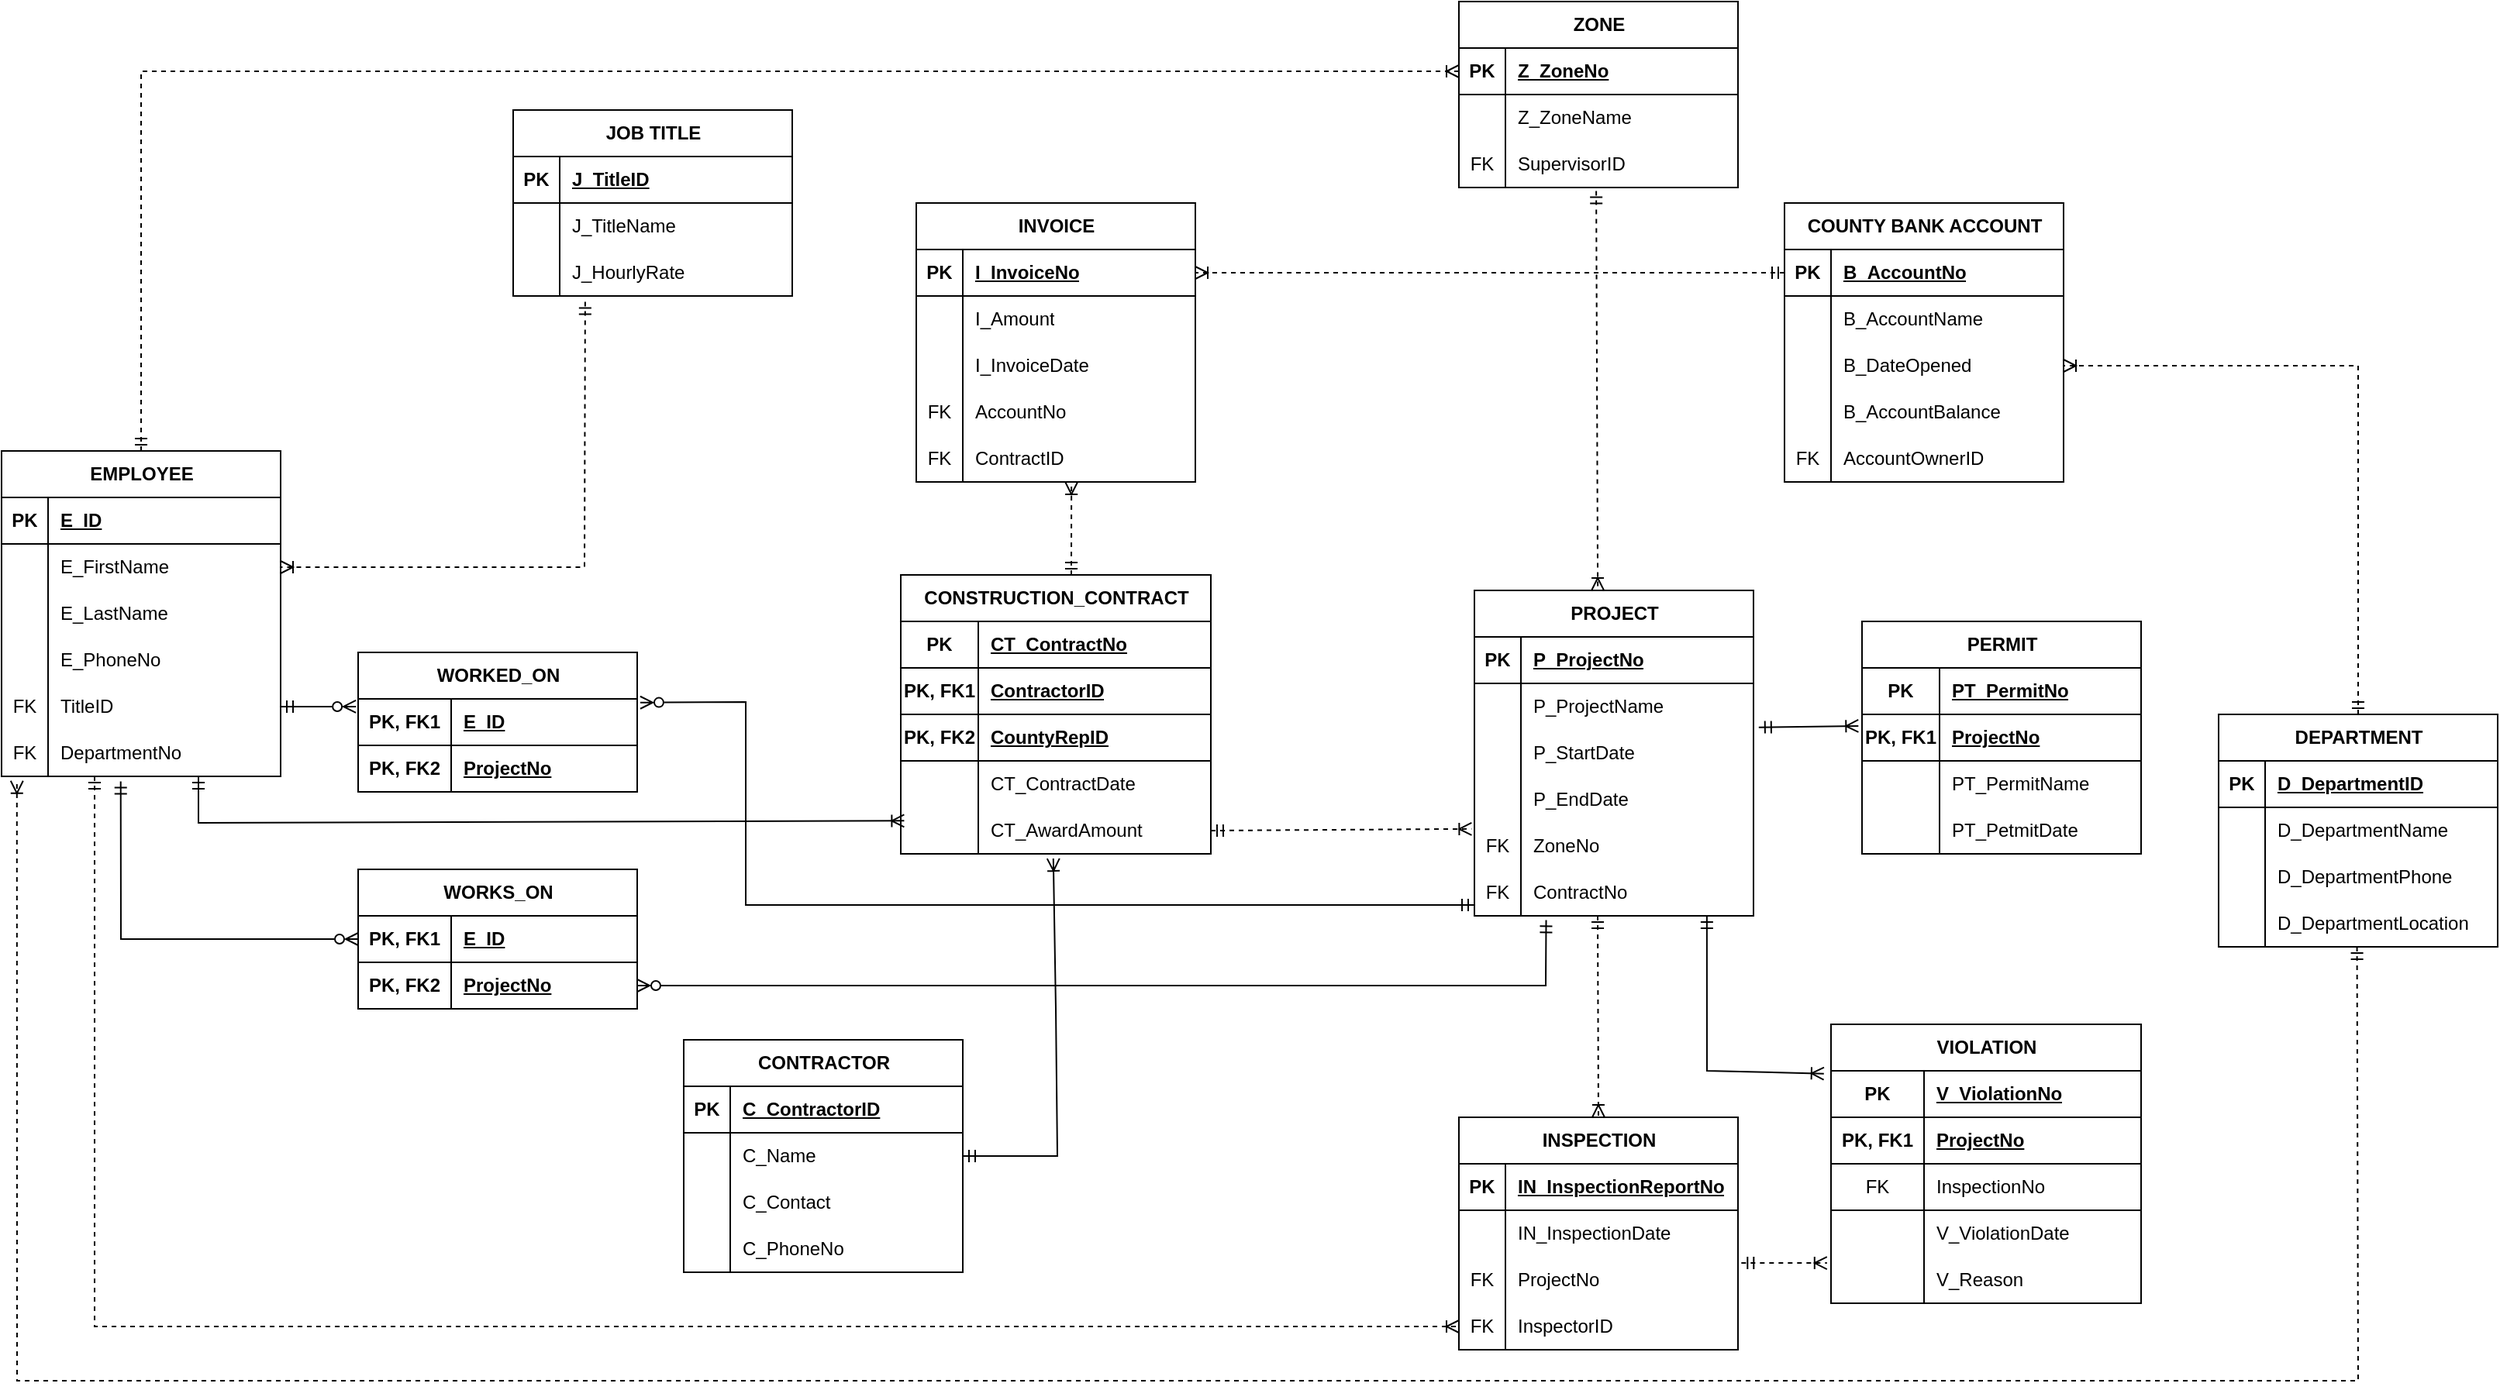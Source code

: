 <mxfile version="21.2.8" type="device">
  <diagram name="Page-1" id="EBSE5Efj71l-Qkf0Lw7_">
    <mxGraphModel dx="4082" dy="1015" grid="1" gridSize="10" guides="1" tooltips="1" connect="1" arrows="1" fold="1" page="1" pageScale="1" pageWidth="2336" pageHeight="1654" background="none" math="0" shadow="0">
      <root>
        <mxCell id="0" />
        <mxCell id="1" parent="0" />
        <mxCell id="fsZ-TcHVs-_6NFFIiF9v-1" value="EMPLOYEE" style="shape=table;startSize=30;container=1;collapsible=1;childLayout=tableLayout;fixedRows=1;rowLines=0;fontStyle=1;align=center;resizeLast=1;html=1;" parent="1" vertex="1">
          <mxGeometry x="-2320" y="360" width="180" height="210" as="geometry" />
        </mxCell>
        <mxCell id="fsZ-TcHVs-_6NFFIiF9v-2" value="" style="shape=tableRow;horizontal=0;startSize=0;swimlaneHead=0;swimlaneBody=0;fillColor=none;collapsible=0;dropTarget=0;points=[[0,0.5],[1,0.5]];portConstraint=eastwest;top=0;left=0;right=0;bottom=1;" parent="fsZ-TcHVs-_6NFFIiF9v-1" vertex="1">
          <mxGeometry y="30" width="180" height="30" as="geometry" />
        </mxCell>
        <mxCell id="fsZ-TcHVs-_6NFFIiF9v-3" value="PK" style="shape=partialRectangle;connectable=0;fillColor=none;top=0;left=0;bottom=0;right=0;fontStyle=1;overflow=hidden;whiteSpace=wrap;html=1;" parent="fsZ-TcHVs-_6NFFIiF9v-2" vertex="1">
          <mxGeometry width="30" height="30" as="geometry">
            <mxRectangle width="30" height="30" as="alternateBounds" />
          </mxGeometry>
        </mxCell>
        <mxCell id="fsZ-TcHVs-_6NFFIiF9v-4" value="E_ID" style="shape=partialRectangle;connectable=0;fillColor=none;top=0;left=0;bottom=0;right=0;align=left;spacingLeft=6;fontStyle=5;overflow=hidden;whiteSpace=wrap;html=1;" parent="fsZ-TcHVs-_6NFFIiF9v-2" vertex="1">
          <mxGeometry x="30" width="150" height="30" as="geometry">
            <mxRectangle width="150" height="30" as="alternateBounds" />
          </mxGeometry>
        </mxCell>
        <mxCell id="fsZ-TcHVs-_6NFFIiF9v-5" value="" style="shape=tableRow;horizontal=0;startSize=0;swimlaneHead=0;swimlaneBody=0;fillColor=none;collapsible=0;dropTarget=0;points=[[0,0.5],[1,0.5]];portConstraint=eastwest;top=0;left=0;right=0;bottom=0;" parent="fsZ-TcHVs-_6NFFIiF9v-1" vertex="1">
          <mxGeometry y="60" width="180" height="30" as="geometry" />
        </mxCell>
        <mxCell id="fsZ-TcHVs-_6NFFIiF9v-6" value="" style="shape=partialRectangle;connectable=0;fillColor=none;top=0;left=0;bottom=0;right=0;editable=1;overflow=hidden;whiteSpace=wrap;html=1;" parent="fsZ-TcHVs-_6NFFIiF9v-5" vertex="1">
          <mxGeometry width="30" height="30" as="geometry">
            <mxRectangle width="30" height="30" as="alternateBounds" />
          </mxGeometry>
        </mxCell>
        <mxCell id="fsZ-TcHVs-_6NFFIiF9v-7" value="E_FirstName" style="shape=partialRectangle;connectable=0;fillColor=none;top=0;left=0;bottom=0;right=0;align=left;spacingLeft=6;overflow=hidden;whiteSpace=wrap;html=1;" parent="fsZ-TcHVs-_6NFFIiF9v-5" vertex="1">
          <mxGeometry x="30" width="150" height="30" as="geometry">
            <mxRectangle width="150" height="30" as="alternateBounds" />
          </mxGeometry>
        </mxCell>
        <mxCell id="fsZ-TcHVs-_6NFFIiF9v-8" value="" style="shape=tableRow;horizontal=0;startSize=0;swimlaneHead=0;swimlaneBody=0;fillColor=none;collapsible=0;dropTarget=0;points=[[0,0.5],[1,0.5]];portConstraint=eastwest;top=0;left=0;right=0;bottom=0;" parent="fsZ-TcHVs-_6NFFIiF9v-1" vertex="1">
          <mxGeometry y="90" width="180" height="30" as="geometry" />
        </mxCell>
        <mxCell id="fsZ-TcHVs-_6NFFIiF9v-9" value="" style="shape=partialRectangle;connectable=0;fillColor=none;top=0;left=0;bottom=0;right=0;editable=1;overflow=hidden;whiteSpace=wrap;html=1;" parent="fsZ-TcHVs-_6NFFIiF9v-8" vertex="1">
          <mxGeometry width="30" height="30" as="geometry">
            <mxRectangle width="30" height="30" as="alternateBounds" />
          </mxGeometry>
        </mxCell>
        <mxCell id="fsZ-TcHVs-_6NFFIiF9v-10" value="E_LastName" style="shape=partialRectangle;connectable=0;fillColor=none;top=0;left=0;bottom=0;right=0;align=left;spacingLeft=6;overflow=hidden;whiteSpace=wrap;html=1;" parent="fsZ-TcHVs-_6NFFIiF9v-8" vertex="1">
          <mxGeometry x="30" width="150" height="30" as="geometry">
            <mxRectangle width="150" height="30" as="alternateBounds" />
          </mxGeometry>
        </mxCell>
        <mxCell id="fsZ-TcHVs-_6NFFIiF9v-11" value="" style="shape=tableRow;horizontal=0;startSize=0;swimlaneHead=0;swimlaneBody=0;fillColor=none;collapsible=0;dropTarget=0;points=[[0,0.5],[1,0.5]];portConstraint=eastwest;top=0;left=0;right=0;bottom=0;" parent="fsZ-TcHVs-_6NFFIiF9v-1" vertex="1">
          <mxGeometry y="120" width="180" height="30" as="geometry" />
        </mxCell>
        <mxCell id="fsZ-TcHVs-_6NFFIiF9v-12" value="" style="shape=partialRectangle;connectable=0;fillColor=none;top=0;left=0;bottom=0;right=0;editable=1;overflow=hidden;whiteSpace=wrap;html=1;" parent="fsZ-TcHVs-_6NFFIiF9v-11" vertex="1">
          <mxGeometry width="30" height="30" as="geometry">
            <mxRectangle width="30" height="30" as="alternateBounds" />
          </mxGeometry>
        </mxCell>
        <mxCell id="fsZ-TcHVs-_6NFFIiF9v-13" value="E_PhoneNo" style="shape=partialRectangle;connectable=0;fillColor=none;top=0;left=0;bottom=0;right=0;align=left;spacingLeft=6;overflow=hidden;whiteSpace=wrap;html=1;" parent="fsZ-TcHVs-_6NFFIiF9v-11" vertex="1">
          <mxGeometry x="30" width="150" height="30" as="geometry">
            <mxRectangle width="150" height="30" as="alternateBounds" />
          </mxGeometry>
        </mxCell>
        <mxCell id="fsZ-TcHVs-_6NFFIiF9v-121" value="" style="shape=tableRow;horizontal=0;startSize=0;swimlaneHead=0;swimlaneBody=0;fillColor=none;collapsible=0;dropTarget=0;points=[[0,0.5],[1,0.5]];portConstraint=eastwest;top=0;left=0;right=0;bottom=0;" parent="fsZ-TcHVs-_6NFFIiF9v-1" vertex="1">
          <mxGeometry y="150" width="180" height="30" as="geometry" />
        </mxCell>
        <mxCell id="fsZ-TcHVs-_6NFFIiF9v-122" value="FK" style="shape=partialRectangle;connectable=0;fillColor=none;top=0;left=0;bottom=0;right=0;editable=1;overflow=hidden;whiteSpace=wrap;html=1;" parent="fsZ-TcHVs-_6NFFIiF9v-121" vertex="1">
          <mxGeometry width="30" height="30" as="geometry">
            <mxRectangle width="30" height="30" as="alternateBounds" />
          </mxGeometry>
        </mxCell>
        <mxCell id="fsZ-TcHVs-_6NFFIiF9v-123" value="TitleID" style="shape=partialRectangle;connectable=0;fillColor=none;top=0;left=0;bottom=0;right=0;align=left;spacingLeft=6;overflow=hidden;whiteSpace=wrap;html=1;" parent="fsZ-TcHVs-_6NFFIiF9v-121" vertex="1">
          <mxGeometry x="30" width="150" height="30" as="geometry">
            <mxRectangle width="150" height="30" as="alternateBounds" />
          </mxGeometry>
        </mxCell>
        <mxCell id="8q3uTgYTH1_lBhlQ_jpV-90" value="" style="shape=tableRow;horizontal=0;startSize=0;swimlaneHead=0;swimlaneBody=0;fillColor=none;collapsible=0;dropTarget=0;points=[[0,0.5],[1,0.5]];portConstraint=eastwest;top=0;left=0;right=0;bottom=0;" parent="fsZ-TcHVs-_6NFFIiF9v-1" vertex="1">
          <mxGeometry y="180" width="180" height="30" as="geometry" />
        </mxCell>
        <mxCell id="8q3uTgYTH1_lBhlQ_jpV-91" value="FK" style="shape=partialRectangle;connectable=0;fillColor=none;top=0;left=0;bottom=0;right=0;editable=1;overflow=hidden;whiteSpace=wrap;html=1;" parent="8q3uTgYTH1_lBhlQ_jpV-90" vertex="1">
          <mxGeometry width="30" height="30" as="geometry">
            <mxRectangle width="30" height="30" as="alternateBounds" />
          </mxGeometry>
        </mxCell>
        <mxCell id="8q3uTgYTH1_lBhlQ_jpV-92" value="DepartmentNo" style="shape=partialRectangle;connectable=0;fillColor=none;top=0;left=0;bottom=0;right=0;align=left;spacingLeft=6;overflow=hidden;whiteSpace=wrap;html=1;" parent="8q3uTgYTH1_lBhlQ_jpV-90" vertex="1">
          <mxGeometry x="30" width="150" height="30" as="geometry">
            <mxRectangle width="150" height="30" as="alternateBounds" />
          </mxGeometry>
        </mxCell>
        <mxCell id="fsZ-TcHVs-_6NFFIiF9v-14" value="ZONE" style="shape=table;startSize=30;container=1;collapsible=1;childLayout=tableLayout;fixedRows=1;rowLines=0;fontStyle=1;align=center;resizeLast=1;html=1;" parent="1" vertex="1">
          <mxGeometry x="-1380" y="70" width="180" height="120" as="geometry" />
        </mxCell>
        <mxCell id="fsZ-TcHVs-_6NFFIiF9v-15" value="" style="shape=tableRow;horizontal=0;startSize=0;swimlaneHead=0;swimlaneBody=0;fillColor=none;collapsible=0;dropTarget=0;points=[[0,0.5],[1,0.5]];portConstraint=eastwest;top=0;left=0;right=0;bottom=1;" parent="fsZ-TcHVs-_6NFFIiF9v-14" vertex="1">
          <mxGeometry y="30" width="180" height="30" as="geometry" />
        </mxCell>
        <mxCell id="fsZ-TcHVs-_6NFFIiF9v-16" value="PK" style="shape=partialRectangle;connectable=0;fillColor=none;top=0;left=0;bottom=0;right=0;fontStyle=1;overflow=hidden;whiteSpace=wrap;html=1;" parent="fsZ-TcHVs-_6NFFIiF9v-15" vertex="1">
          <mxGeometry width="30" height="30" as="geometry">
            <mxRectangle width="30" height="30" as="alternateBounds" />
          </mxGeometry>
        </mxCell>
        <mxCell id="fsZ-TcHVs-_6NFFIiF9v-17" value="Z_ZoneNo" style="shape=partialRectangle;connectable=0;fillColor=none;top=0;left=0;bottom=0;right=0;align=left;spacingLeft=6;fontStyle=5;overflow=hidden;whiteSpace=wrap;html=1;" parent="fsZ-TcHVs-_6NFFIiF9v-15" vertex="1">
          <mxGeometry x="30" width="150" height="30" as="geometry">
            <mxRectangle width="150" height="30" as="alternateBounds" />
          </mxGeometry>
        </mxCell>
        <mxCell id="fsZ-TcHVs-_6NFFIiF9v-18" value="" style="shape=tableRow;horizontal=0;startSize=0;swimlaneHead=0;swimlaneBody=0;fillColor=none;collapsible=0;dropTarget=0;points=[[0,0.5],[1,0.5]];portConstraint=eastwest;top=0;left=0;right=0;bottom=0;" parent="fsZ-TcHVs-_6NFFIiF9v-14" vertex="1">
          <mxGeometry y="60" width="180" height="30" as="geometry" />
        </mxCell>
        <mxCell id="fsZ-TcHVs-_6NFFIiF9v-19" value="" style="shape=partialRectangle;connectable=0;fillColor=none;top=0;left=0;bottom=0;right=0;editable=1;overflow=hidden;whiteSpace=wrap;html=1;" parent="fsZ-TcHVs-_6NFFIiF9v-18" vertex="1">
          <mxGeometry width="30" height="30" as="geometry">
            <mxRectangle width="30" height="30" as="alternateBounds" />
          </mxGeometry>
        </mxCell>
        <mxCell id="fsZ-TcHVs-_6NFFIiF9v-20" value="Z_ZoneName" style="shape=partialRectangle;connectable=0;fillColor=none;top=0;left=0;bottom=0;right=0;align=left;spacingLeft=6;overflow=hidden;whiteSpace=wrap;html=1;" parent="fsZ-TcHVs-_6NFFIiF9v-18" vertex="1">
          <mxGeometry x="30" width="150" height="30" as="geometry">
            <mxRectangle width="150" height="30" as="alternateBounds" />
          </mxGeometry>
        </mxCell>
        <mxCell id="fsZ-TcHVs-_6NFFIiF9v-21" value="" style="shape=tableRow;horizontal=0;startSize=0;swimlaneHead=0;swimlaneBody=0;fillColor=none;collapsible=0;dropTarget=0;points=[[0,0.5],[1,0.5]];portConstraint=eastwest;top=0;left=0;right=0;bottom=0;" parent="fsZ-TcHVs-_6NFFIiF9v-14" vertex="1">
          <mxGeometry y="90" width="180" height="30" as="geometry" />
        </mxCell>
        <mxCell id="fsZ-TcHVs-_6NFFIiF9v-22" value="FK" style="shape=partialRectangle;connectable=0;fillColor=none;top=0;left=0;bottom=0;right=0;editable=1;overflow=hidden;whiteSpace=wrap;html=1;" parent="fsZ-TcHVs-_6NFFIiF9v-21" vertex="1">
          <mxGeometry width="30" height="30" as="geometry">
            <mxRectangle width="30" height="30" as="alternateBounds" />
          </mxGeometry>
        </mxCell>
        <mxCell id="fsZ-TcHVs-_6NFFIiF9v-23" value="SupervisorID" style="shape=partialRectangle;connectable=0;fillColor=none;top=0;left=0;bottom=0;right=0;align=left;spacingLeft=6;overflow=hidden;whiteSpace=wrap;html=1;" parent="fsZ-TcHVs-_6NFFIiF9v-21" vertex="1">
          <mxGeometry x="30" width="150" height="30" as="geometry">
            <mxRectangle width="150" height="30" as="alternateBounds" />
          </mxGeometry>
        </mxCell>
        <mxCell id="fsZ-TcHVs-_6NFFIiF9v-27" value="INVOICE" style="shape=table;startSize=30;container=1;collapsible=1;childLayout=tableLayout;fixedRows=1;rowLines=0;fontStyle=1;align=center;resizeLast=1;html=1;" parent="1" vertex="1">
          <mxGeometry x="-1730" y="200" width="180" height="180" as="geometry" />
        </mxCell>
        <mxCell id="fsZ-TcHVs-_6NFFIiF9v-28" value="" style="shape=tableRow;horizontal=0;startSize=0;swimlaneHead=0;swimlaneBody=0;fillColor=none;collapsible=0;dropTarget=0;points=[[0,0.5],[1,0.5]];portConstraint=eastwest;top=0;left=0;right=0;bottom=1;" parent="fsZ-TcHVs-_6NFFIiF9v-27" vertex="1">
          <mxGeometry y="30" width="180" height="30" as="geometry" />
        </mxCell>
        <mxCell id="fsZ-TcHVs-_6NFFIiF9v-29" value="PK" style="shape=partialRectangle;connectable=0;fillColor=none;top=0;left=0;bottom=0;right=0;fontStyle=1;overflow=hidden;whiteSpace=wrap;html=1;" parent="fsZ-TcHVs-_6NFFIiF9v-28" vertex="1">
          <mxGeometry width="30" height="30" as="geometry">
            <mxRectangle width="30" height="30" as="alternateBounds" />
          </mxGeometry>
        </mxCell>
        <mxCell id="fsZ-TcHVs-_6NFFIiF9v-30" value="I_InvoiceNo" style="shape=partialRectangle;connectable=0;fillColor=none;top=0;left=0;bottom=0;right=0;align=left;spacingLeft=6;fontStyle=5;overflow=hidden;whiteSpace=wrap;html=1;" parent="fsZ-TcHVs-_6NFFIiF9v-28" vertex="1">
          <mxGeometry x="30" width="150" height="30" as="geometry">
            <mxRectangle width="150" height="30" as="alternateBounds" />
          </mxGeometry>
        </mxCell>
        <mxCell id="fsZ-TcHVs-_6NFFIiF9v-31" value="" style="shape=tableRow;horizontal=0;startSize=0;swimlaneHead=0;swimlaneBody=0;fillColor=none;collapsible=0;dropTarget=0;points=[[0,0.5],[1,0.5]];portConstraint=eastwest;top=0;left=0;right=0;bottom=0;" parent="fsZ-TcHVs-_6NFFIiF9v-27" vertex="1">
          <mxGeometry y="60" width="180" height="30" as="geometry" />
        </mxCell>
        <mxCell id="fsZ-TcHVs-_6NFFIiF9v-32" value="" style="shape=partialRectangle;connectable=0;fillColor=none;top=0;left=0;bottom=0;right=0;editable=1;overflow=hidden;whiteSpace=wrap;html=1;" parent="fsZ-TcHVs-_6NFFIiF9v-31" vertex="1">
          <mxGeometry width="30" height="30" as="geometry">
            <mxRectangle width="30" height="30" as="alternateBounds" />
          </mxGeometry>
        </mxCell>
        <mxCell id="fsZ-TcHVs-_6NFFIiF9v-33" value="I_Amount" style="shape=partialRectangle;connectable=0;fillColor=none;top=0;left=0;bottom=0;right=0;align=left;spacingLeft=6;overflow=hidden;whiteSpace=wrap;html=1;" parent="fsZ-TcHVs-_6NFFIiF9v-31" vertex="1">
          <mxGeometry x="30" width="150" height="30" as="geometry">
            <mxRectangle width="150" height="30" as="alternateBounds" />
          </mxGeometry>
        </mxCell>
        <mxCell id="fsZ-TcHVs-_6NFFIiF9v-143" value="" style="shape=tableRow;horizontal=0;startSize=0;swimlaneHead=0;swimlaneBody=0;fillColor=none;collapsible=0;dropTarget=0;points=[[0,0.5],[1,0.5]];portConstraint=eastwest;top=0;left=0;right=0;bottom=0;" parent="fsZ-TcHVs-_6NFFIiF9v-27" vertex="1">
          <mxGeometry y="90" width="180" height="30" as="geometry" />
        </mxCell>
        <mxCell id="fsZ-TcHVs-_6NFFIiF9v-144" value="" style="shape=partialRectangle;connectable=0;fillColor=none;top=0;left=0;bottom=0;right=0;editable=1;overflow=hidden;whiteSpace=wrap;html=1;" parent="fsZ-TcHVs-_6NFFIiF9v-143" vertex="1">
          <mxGeometry width="30" height="30" as="geometry">
            <mxRectangle width="30" height="30" as="alternateBounds" />
          </mxGeometry>
        </mxCell>
        <mxCell id="fsZ-TcHVs-_6NFFIiF9v-145" value="I_InvoiceDate" style="shape=partialRectangle;connectable=0;fillColor=none;top=0;left=0;bottom=0;right=0;align=left;spacingLeft=6;overflow=hidden;whiteSpace=wrap;html=1;" parent="fsZ-TcHVs-_6NFFIiF9v-143" vertex="1">
          <mxGeometry x="30" width="150" height="30" as="geometry">
            <mxRectangle width="150" height="30" as="alternateBounds" />
          </mxGeometry>
        </mxCell>
        <mxCell id="8q3uTgYTH1_lBhlQ_jpV-70" value="" style="shape=tableRow;horizontal=0;startSize=0;swimlaneHead=0;swimlaneBody=0;fillColor=none;collapsible=0;dropTarget=0;points=[[0,0.5],[1,0.5]];portConstraint=eastwest;top=0;left=0;right=0;bottom=0;" parent="fsZ-TcHVs-_6NFFIiF9v-27" vertex="1">
          <mxGeometry y="120" width="180" height="30" as="geometry" />
        </mxCell>
        <mxCell id="8q3uTgYTH1_lBhlQ_jpV-71" value="FK" style="shape=partialRectangle;connectable=0;fillColor=none;top=0;left=0;bottom=0;right=0;editable=1;overflow=hidden;whiteSpace=wrap;html=1;" parent="8q3uTgYTH1_lBhlQ_jpV-70" vertex="1">
          <mxGeometry width="30" height="30" as="geometry">
            <mxRectangle width="30" height="30" as="alternateBounds" />
          </mxGeometry>
        </mxCell>
        <mxCell id="8q3uTgYTH1_lBhlQ_jpV-72" value="AccountNo" style="shape=partialRectangle;connectable=0;fillColor=none;top=0;left=0;bottom=0;right=0;align=left;spacingLeft=6;overflow=hidden;whiteSpace=wrap;html=1;" parent="8q3uTgYTH1_lBhlQ_jpV-70" vertex="1">
          <mxGeometry x="30" width="150" height="30" as="geometry">
            <mxRectangle width="150" height="30" as="alternateBounds" />
          </mxGeometry>
        </mxCell>
        <mxCell id="fsZ-TcHVs-_6NFFIiF9v-34" value="" style="shape=tableRow;horizontal=0;startSize=0;swimlaneHead=0;swimlaneBody=0;fillColor=none;collapsible=0;dropTarget=0;points=[[0,0.5],[1,0.5]];portConstraint=eastwest;top=0;left=0;right=0;bottom=0;" parent="fsZ-TcHVs-_6NFFIiF9v-27" vertex="1">
          <mxGeometry y="150" width="180" height="30" as="geometry" />
        </mxCell>
        <mxCell id="fsZ-TcHVs-_6NFFIiF9v-35" value="FK" style="shape=partialRectangle;connectable=0;fillColor=none;top=0;left=0;bottom=0;right=0;editable=1;overflow=hidden;whiteSpace=wrap;html=1;" parent="fsZ-TcHVs-_6NFFIiF9v-34" vertex="1">
          <mxGeometry width="30" height="30" as="geometry">
            <mxRectangle width="30" height="30" as="alternateBounds" />
          </mxGeometry>
        </mxCell>
        <mxCell id="fsZ-TcHVs-_6NFFIiF9v-36" value="ContractID" style="shape=partialRectangle;connectable=0;fillColor=none;top=0;left=0;bottom=0;right=0;align=left;spacingLeft=6;overflow=hidden;whiteSpace=wrap;html=1;" parent="fsZ-TcHVs-_6NFFIiF9v-34" vertex="1">
          <mxGeometry x="30" width="150" height="30" as="geometry">
            <mxRectangle width="150" height="30" as="alternateBounds" />
          </mxGeometry>
        </mxCell>
        <mxCell id="fsZ-TcHVs-_6NFFIiF9v-40" value="CONTRACTOR" style="shape=table;startSize=30;container=1;collapsible=1;childLayout=tableLayout;fixedRows=1;rowLines=0;fontStyle=1;align=center;resizeLast=1;html=1;" parent="1" vertex="1">
          <mxGeometry x="-1880" y="740" width="180" height="150" as="geometry" />
        </mxCell>
        <mxCell id="fsZ-TcHVs-_6NFFIiF9v-41" value="" style="shape=tableRow;horizontal=0;startSize=0;swimlaneHead=0;swimlaneBody=0;fillColor=none;collapsible=0;dropTarget=0;points=[[0,0.5],[1,0.5]];portConstraint=eastwest;top=0;left=0;right=0;bottom=1;" parent="fsZ-TcHVs-_6NFFIiF9v-40" vertex="1">
          <mxGeometry y="30" width="180" height="30" as="geometry" />
        </mxCell>
        <mxCell id="fsZ-TcHVs-_6NFFIiF9v-42" value="PK" style="shape=partialRectangle;connectable=0;fillColor=none;top=0;left=0;bottom=0;right=0;fontStyle=1;overflow=hidden;whiteSpace=wrap;html=1;" parent="fsZ-TcHVs-_6NFFIiF9v-41" vertex="1">
          <mxGeometry width="30" height="30" as="geometry">
            <mxRectangle width="30" height="30" as="alternateBounds" />
          </mxGeometry>
        </mxCell>
        <mxCell id="fsZ-TcHVs-_6NFFIiF9v-43" value="C_ContractorID" style="shape=partialRectangle;connectable=0;fillColor=none;top=0;left=0;bottom=0;right=0;align=left;spacingLeft=6;fontStyle=5;overflow=hidden;whiteSpace=wrap;html=1;" parent="fsZ-TcHVs-_6NFFIiF9v-41" vertex="1">
          <mxGeometry x="30" width="150" height="30" as="geometry">
            <mxRectangle width="150" height="30" as="alternateBounds" />
          </mxGeometry>
        </mxCell>
        <mxCell id="fsZ-TcHVs-_6NFFIiF9v-44" value="" style="shape=tableRow;horizontal=0;startSize=0;swimlaneHead=0;swimlaneBody=0;fillColor=none;collapsible=0;dropTarget=0;points=[[0,0.5],[1,0.5]];portConstraint=eastwest;top=0;left=0;right=0;bottom=0;" parent="fsZ-TcHVs-_6NFFIiF9v-40" vertex="1">
          <mxGeometry y="60" width="180" height="30" as="geometry" />
        </mxCell>
        <mxCell id="fsZ-TcHVs-_6NFFIiF9v-45" value="" style="shape=partialRectangle;connectable=0;fillColor=none;top=0;left=0;bottom=0;right=0;editable=1;overflow=hidden;whiteSpace=wrap;html=1;" parent="fsZ-TcHVs-_6NFFIiF9v-44" vertex="1">
          <mxGeometry width="30" height="30" as="geometry">
            <mxRectangle width="30" height="30" as="alternateBounds" />
          </mxGeometry>
        </mxCell>
        <mxCell id="fsZ-TcHVs-_6NFFIiF9v-46" value="C_Name" style="shape=partialRectangle;connectable=0;fillColor=none;top=0;left=0;bottom=0;right=0;align=left;spacingLeft=6;overflow=hidden;whiteSpace=wrap;html=1;" parent="fsZ-TcHVs-_6NFFIiF9v-44" vertex="1">
          <mxGeometry x="30" width="150" height="30" as="geometry">
            <mxRectangle width="150" height="30" as="alternateBounds" />
          </mxGeometry>
        </mxCell>
        <mxCell id="fsZ-TcHVs-_6NFFIiF9v-47" value="" style="shape=tableRow;horizontal=0;startSize=0;swimlaneHead=0;swimlaneBody=0;fillColor=none;collapsible=0;dropTarget=0;points=[[0,0.5],[1,0.5]];portConstraint=eastwest;top=0;left=0;right=0;bottom=0;" parent="fsZ-TcHVs-_6NFFIiF9v-40" vertex="1">
          <mxGeometry y="90" width="180" height="30" as="geometry" />
        </mxCell>
        <mxCell id="fsZ-TcHVs-_6NFFIiF9v-48" value="" style="shape=partialRectangle;connectable=0;fillColor=none;top=0;left=0;bottom=0;right=0;editable=1;overflow=hidden;whiteSpace=wrap;html=1;" parent="fsZ-TcHVs-_6NFFIiF9v-47" vertex="1">
          <mxGeometry width="30" height="30" as="geometry">
            <mxRectangle width="30" height="30" as="alternateBounds" />
          </mxGeometry>
        </mxCell>
        <mxCell id="fsZ-TcHVs-_6NFFIiF9v-49" value="C_Contact" style="shape=partialRectangle;connectable=0;fillColor=none;top=0;left=0;bottom=0;right=0;align=left;spacingLeft=6;overflow=hidden;whiteSpace=wrap;html=1;" parent="fsZ-TcHVs-_6NFFIiF9v-47" vertex="1">
          <mxGeometry x="30" width="150" height="30" as="geometry">
            <mxRectangle width="150" height="30" as="alternateBounds" />
          </mxGeometry>
        </mxCell>
        <mxCell id="fsZ-TcHVs-_6NFFIiF9v-50" value="" style="shape=tableRow;horizontal=0;startSize=0;swimlaneHead=0;swimlaneBody=0;fillColor=none;collapsible=0;dropTarget=0;points=[[0,0.5],[1,0.5]];portConstraint=eastwest;top=0;left=0;right=0;bottom=0;" parent="fsZ-TcHVs-_6NFFIiF9v-40" vertex="1">
          <mxGeometry y="120" width="180" height="30" as="geometry" />
        </mxCell>
        <mxCell id="fsZ-TcHVs-_6NFFIiF9v-51" value="" style="shape=partialRectangle;connectable=0;fillColor=none;top=0;left=0;bottom=0;right=0;editable=1;overflow=hidden;whiteSpace=wrap;html=1;" parent="fsZ-TcHVs-_6NFFIiF9v-50" vertex="1">
          <mxGeometry width="30" height="30" as="geometry">
            <mxRectangle width="30" height="30" as="alternateBounds" />
          </mxGeometry>
        </mxCell>
        <mxCell id="fsZ-TcHVs-_6NFFIiF9v-52" value="C_PhoneNo" style="shape=partialRectangle;connectable=0;fillColor=none;top=0;left=0;bottom=0;right=0;align=left;spacingLeft=6;overflow=hidden;whiteSpace=wrap;html=1;" parent="fsZ-TcHVs-_6NFFIiF9v-50" vertex="1">
          <mxGeometry x="30" width="150" height="30" as="geometry">
            <mxRectangle width="150" height="30" as="alternateBounds" />
          </mxGeometry>
        </mxCell>
        <mxCell id="fsZ-TcHVs-_6NFFIiF9v-53" value="CONSTRUCTION_CONTRACT" style="shape=table;startSize=30;container=1;collapsible=1;childLayout=tableLayout;fixedRows=1;rowLines=0;fontStyle=1;align=center;resizeLast=1;html=1;" parent="1" vertex="1">
          <mxGeometry x="-1740" y="440" width="200" height="180" as="geometry" />
        </mxCell>
        <mxCell id="fsZ-TcHVs-_6NFFIiF9v-54" value="" style="shape=tableRow;horizontal=0;startSize=0;swimlaneHead=0;swimlaneBody=0;fillColor=none;collapsible=0;dropTarget=0;points=[[0,0.5],[1,0.5]];portConstraint=eastwest;top=0;left=0;right=0;bottom=1;" parent="fsZ-TcHVs-_6NFFIiF9v-53" vertex="1">
          <mxGeometry y="30" width="200" height="30" as="geometry" />
        </mxCell>
        <mxCell id="fsZ-TcHVs-_6NFFIiF9v-55" value="PK" style="shape=partialRectangle;connectable=0;fillColor=none;top=0;left=0;bottom=0;right=0;fontStyle=1;overflow=hidden;whiteSpace=wrap;html=1;" parent="fsZ-TcHVs-_6NFFIiF9v-54" vertex="1">
          <mxGeometry width="50" height="30" as="geometry">
            <mxRectangle width="50" height="30" as="alternateBounds" />
          </mxGeometry>
        </mxCell>
        <mxCell id="fsZ-TcHVs-_6NFFIiF9v-56" value="CT_ContractNo" style="shape=partialRectangle;connectable=0;fillColor=none;top=0;left=0;bottom=0;right=0;align=left;spacingLeft=6;fontStyle=5;overflow=hidden;whiteSpace=wrap;html=1;" parent="fsZ-TcHVs-_6NFFIiF9v-54" vertex="1">
          <mxGeometry x="50" width="150" height="30" as="geometry">
            <mxRectangle width="150" height="30" as="alternateBounds" />
          </mxGeometry>
        </mxCell>
        <mxCell id="fsZ-TcHVs-_6NFFIiF9v-109" value="" style="shape=tableRow;horizontal=0;startSize=0;swimlaneHead=0;swimlaneBody=0;fillColor=none;collapsible=0;dropTarget=0;points=[[0,0.5],[1,0.5]];portConstraint=eastwest;top=0;left=0;right=0;bottom=1;" parent="fsZ-TcHVs-_6NFFIiF9v-53" vertex="1">
          <mxGeometry y="60" width="200" height="30" as="geometry" />
        </mxCell>
        <mxCell id="fsZ-TcHVs-_6NFFIiF9v-110" value="PK, FK1" style="shape=partialRectangle;connectable=0;fillColor=none;top=0;left=0;bottom=0;right=0;fontStyle=1;overflow=hidden;whiteSpace=wrap;html=1;" parent="fsZ-TcHVs-_6NFFIiF9v-109" vertex="1">
          <mxGeometry width="50" height="30" as="geometry">
            <mxRectangle width="50" height="30" as="alternateBounds" />
          </mxGeometry>
        </mxCell>
        <mxCell id="fsZ-TcHVs-_6NFFIiF9v-111" value="ContractorID" style="shape=partialRectangle;connectable=0;fillColor=none;top=0;left=0;bottom=0;right=0;align=left;spacingLeft=6;fontStyle=5;overflow=hidden;whiteSpace=wrap;html=1;" parent="fsZ-TcHVs-_6NFFIiF9v-109" vertex="1">
          <mxGeometry x="50" width="150" height="30" as="geometry">
            <mxRectangle width="150" height="30" as="alternateBounds" />
          </mxGeometry>
        </mxCell>
        <mxCell id="QSTxUJ5LS516FbXD8JiV-1" value="" style="shape=tableRow;horizontal=0;startSize=0;swimlaneHead=0;swimlaneBody=0;fillColor=none;collapsible=0;dropTarget=0;points=[[0,0.5],[1,0.5]];portConstraint=eastwest;top=0;left=0;right=0;bottom=1;" parent="fsZ-TcHVs-_6NFFIiF9v-53" vertex="1">
          <mxGeometry y="90" width="200" height="30" as="geometry" />
        </mxCell>
        <mxCell id="QSTxUJ5LS516FbXD8JiV-2" value="PK, FK2" style="shape=partialRectangle;connectable=0;fillColor=none;top=0;left=0;bottom=0;right=0;fontStyle=1;overflow=hidden;whiteSpace=wrap;html=1;" parent="QSTxUJ5LS516FbXD8JiV-1" vertex="1">
          <mxGeometry width="50" height="30" as="geometry">
            <mxRectangle width="50" height="30" as="alternateBounds" />
          </mxGeometry>
        </mxCell>
        <mxCell id="QSTxUJ5LS516FbXD8JiV-3" value="CountyRepID" style="shape=partialRectangle;connectable=0;fillColor=none;top=0;left=0;bottom=0;right=0;align=left;spacingLeft=6;fontStyle=5;overflow=hidden;whiteSpace=wrap;html=1;" parent="QSTxUJ5LS516FbXD8JiV-1" vertex="1">
          <mxGeometry x="50" width="150" height="30" as="geometry">
            <mxRectangle width="150" height="30" as="alternateBounds" />
          </mxGeometry>
        </mxCell>
        <mxCell id="fsZ-TcHVs-_6NFFIiF9v-57" value="" style="shape=tableRow;horizontal=0;startSize=0;swimlaneHead=0;swimlaneBody=0;fillColor=none;collapsible=0;dropTarget=0;points=[[0,0.5],[1,0.5]];portConstraint=eastwest;top=0;left=0;right=0;bottom=0;" parent="fsZ-TcHVs-_6NFFIiF9v-53" vertex="1">
          <mxGeometry y="120" width="200" height="30" as="geometry" />
        </mxCell>
        <mxCell id="fsZ-TcHVs-_6NFFIiF9v-58" value="" style="shape=partialRectangle;connectable=0;fillColor=none;top=0;left=0;bottom=0;right=0;editable=1;overflow=hidden;whiteSpace=wrap;html=1;" parent="fsZ-TcHVs-_6NFFIiF9v-57" vertex="1">
          <mxGeometry width="50" height="30" as="geometry">
            <mxRectangle width="50" height="30" as="alternateBounds" />
          </mxGeometry>
        </mxCell>
        <mxCell id="fsZ-TcHVs-_6NFFIiF9v-59" value="CT_ContractDate" style="shape=partialRectangle;connectable=0;fillColor=none;top=0;left=0;bottom=0;right=0;align=left;spacingLeft=6;overflow=hidden;whiteSpace=wrap;html=1;" parent="fsZ-TcHVs-_6NFFIiF9v-57" vertex="1">
          <mxGeometry x="50" width="150" height="30" as="geometry">
            <mxRectangle width="150" height="30" as="alternateBounds" />
          </mxGeometry>
        </mxCell>
        <mxCell id="fsZ-TcHVs-_6NFFIiF9v-60" value="" style="shape=tableRow;horizontal=0;startSize=0;swimlaneHead=0;swimlaneBody=0;fillColor=none;collapsible=0;dropTarget=0;points=[[0,0.5],[1,0.5]];portConstraint=eastwest;top=0;left=0;right=0;bottom=0;" parent="fsZ-TcHVs-_6NFFIiF9v-53" vertex="1">
          <mxGeometry y="150" width="200" height="30" as="geometry" />
        </mxCell>
        <mxCell id="fsZ-TcHVs-_6NFFIiF9v-61" value="" style="shape=partialRectangle;connectable=0;fillColor=none;top=0;left=0;bottom=0;right=0;editable=1;overflow=hidden;whiteSpace=wrap;html=1;" parent="fsZ-TcHVs-_6NFFIiF9v-60" vertex="1">
          <mxGeometry width="50" height="30" as="geometry">
            <mxRectangle width="50" height="30" as="alternateBounds" />
          </mxGeometry>
        </mxCell>
        <mxCell id="fsZ-TcHVs-_6NFFIiF9v-62" value="CT_AwardAmount" style="shape=partialRectangle;connectable=0;fillColor=none;top=0;left=0;bottom=0;right=0;align=left;spacingLeft=6;overflow=hidden;whiteSpace=wrap;html=1;" parent="fsZ-TcHVs-_6NFFIiF9v-60" vertex="1">
          <mxGeometry x="50" width="150" height="30" as="geometry">
            <mxRectangle width="150" height="30" as="alternateBounds" />
          </mxGeometry>
        </mxCell>
        <mxCell id="fsZ-TcHVs-_6NFFIiF9v-66" value="PROJECT" style="shape=table;startSize=30;container=1;collapsible=1;childLayout=tableLayout;fixedRows=1;rowLines=0;fontStyle=1;align=center;resizeLast=1;html=1;" parent="1" vertex="1">
          <mxGeometry x="-1370" y="450" width="180" height="210" as="geometry" />
        </mxCell>
        <mxCell id="fsZ-TcHVs-_6NFFIiF9v-67" value="" style="shape=tableRow;horizontal=0;startSize=0;swimlaneHead=0;swimlaneBody=0;fillColor=none;collapsible=0;dropTarget=0;points=[[0,0.5],[1,0.5]];portConstraint=eastwest;top=0;left=0;right=0;bottom=1;" parent="fsZ-TcHVs-_6NFFIiF9v-66" vertex="1">
          <mxGeometry y="30" width="180" height="30" as="geometry" />
        </mxCell>
        <mxCell id="fsZ-TcHVs-_6NFFIiF9v-68" value="PK" style="shape=partialRectangle;connectable=0;fillColor=none;top=0;left=0;bottom=0;right=0;fontStyle=1;overflow=hidden;whiteSpace=wrap;html=1;" parent="fsZ-TcHVs-_6NFFIiF9v-67" vertex="1">
          <mxGeometry width="30" height="30" as="geometry">
            <mxRectangle width="30" height="30" as="alternateBounds" />
          </mxGeometry>
        </mxCell>
        <mxCell id="fsZ-TcHVs-_6NFFIiF9v-69" value="P_ProjectNo" style="shape=partialRectangle;connectable=0;fillColor=none;top=0;left=0;bottom=0;right=0;align=left;spacingLeft=6;fontStyle=5;overflow=hidden;whiteSpace=wrap;html=1;" parent="fsZ-TcHVs-_6NFFIiF9v-67" vertex="1">
          <mxGeometry x="30" width="150" height="30" as="geometry">
            <mxRectangle width="150" height="30" as="alternateBounds" />
          </mxGeometry>
        </mxCell>
        <mxCell id="fsZ-TcHVs-_6NFFIiF9v-70" value="" style="shape=tableRow;horizontal=0;startSize=0;swimlaneHead=0;swimlaneBody=0;fillColor=none;collapsible=0;dropTarget=0;points=[[0,0.5],[1,0.5]];portConstraint=eastwest;top=0;left=0;right=0;bottom=0;" parent="fsZ-TcHVs-_6NFFIiF9v-66" vertex="1">
          <mxGeometry y="60" width="180" height="30" as="geometry" />
        </mxCell>
        <mxCell id="fsZ-TcHVs-_6NFFIiF9v-71" value="" style="shape=partialRectangle;connectable=0;fillColor=none;top=0;left=0;bottom=0;right=0;editable=1;overflow=hidden;whiteSpace=wrap;html=1;" parent="fsZ-TcHVs-_6NFFIiF9v-70" vertex="1">
          <mxGeometry width="30" height="30" as="geometry">
            <mxRectangle width="30" height="30" as="alternateBounds" />
          </mxGeometry>
        </mxCell>
        <mxCell id="fsZ-TcHVs-_6NFFIiF9v-72" value="P_ProjectName" style="shape=partialRectangle;connectable=0;fillColor=none;top=0;left=0;bottom=0;right=0;align=left;spacingLeft=6;overflow=hidden;whiteSpace=wrap;html=1;" parent="fsZ-TcHVs-_6NFFIiF9v-70" vertex="1">
          <mxGeometry x="30" width="150" height="30" as="geometry">
            <mxRectangle width="150" height="30" as="alternateBounds" />
          </mxGeometry>
        </mxCell>
        <mxCell id="fsZ-TcHVs-_6NFFIiF9v-73" value="" style="shape=tableRow;horizontal=0;startSize=0;swimlaneHead=0;swimlaneBody=0;fillColor=none;collapsible=0;dropTarget=0;points=[[0,0.5],[1,0.5]];portConstraint=eastwest;top=0;left=0;right=0;bottom=0;" parent="fsZ-TcHVs-_6NFFIiF9v-66" vertex="1">
          <mxGeometry y="90" width="180" height="30" as="geometry" />
        </mxCell>
        <mxCell id="fsZ-TcHVs-_6NFFIiF9v-74" value="" style="shape=partialRectangle;connectable=0;fillColor=none;top=0;left=0;bottom=0;right=0;editable=1;overflow=hidden;whiteSpace=wrap;html=1;" parent="fsZ-TcHVs-_6NFFIiF9v-73" vertex="1">
          <mxGeometry width="30" height="30" as="geometry">
            <mxRectangle width="30" height="30" as="alternateBounds" />
          </mxGeometry>
        </mxCell>
        <mxCell id="fsZ-TcHVs-_6NFFIiF9v-75" value="P_StartDate" style="shape=partialRectangle;connectable=0;fillColor=none;top=0;left=0;bottom=0;right=0;align=left;spacingLeft=6;overflow=hidden;whiteSpace=wrap;html=1;" parent="fsZ-TcHVs-_6NFFIiF9v-73" vertex="1">
          <mxGeometry x="30" width="150" height="30" as="geometry">
            <mxRectangle width="150" height="30" as="alternateBounds" />
          </mxGeometry>
        </mxCell>
        <mxCell id="fsZ-TcHVs-_6NFFIiF9v-76" value="" style="shape=tableRow;horizontal=0;startSize=0;swimlaneHead=0;swimlaneBody=0;fillColor=none;collapsible=0;dropTarget=0;points=[[0,0.5],[1,0.5]];portConstraint=eastwest;top=0;left=0;right=0;bottom=0;" parent="fsZ-TcHVs-_6NFFIiF9v-66" vertex="1">
          <mxGeometry y="120" width="180" height="30" as="geometry" />
        </mxCell>
        <mxCell id="fsZ-TcHVs-_6NFFIiF9v-77" value="" style="shape=partialRectangle;connectable=0;fillColor=none;top=0;left=0;bottom=0;right=0;editable=1;overflow=hidden;whiteSpace=wrap;html=1;" parent="fsZ-TcHVs-_6NFFIiF9v-76" vertex="1">
          <mxGeometry width="30" height="30" as="geometry">
            <mxRectangle width="30" height="30" as="alternateBounds" />
          </mxGeometry>
        </mxCell>
        <mxCell id="fsZ-TcHVs-_6NFFIiF9v-78" value="P_EndDate" style="shape=partialRectangle;connectable=0;fillColor=none;top=0;left=0;bottom=0;right=0;align=left;spacingLeft=6;overflow=hidden;whiteSpace=wrap;html=1;" parent="fsZ-TcHVs-_6NFFIiF9v-76" vertex="1">
          <mxGeometry x="30" width="150" height="30" as="geometry">
            <mxRectangle width="150" height="30" as="alternateBounds" />
          </mxGeometry>
        </mxCell>
        <mxCell id="fsZ-TcHVs-_6NFFIiF9v-112" value="" style="shape=tableRow;horizontal=0;startSize=0;swimlaneHead=0;swimlaneBody=0;fillColor=none;collapsible=0;dropTarget=0;points=[[0,0.5],[1,0.5]];portConstraint=eastwest;top=0;left=0;right=0;bottom=0;" parent="fsZ-TcHVs-_6NFFIiF9v-66" vertex="1">
          <mxGeometry y="150" width="180" height="30" as="geometry" />
        </mxCell>
        <mxCell id="fsZ-TcHVs-_6NFFIiF9v-113" value="FK" style="shape=partialRectangle;connectable=0;fillColor=none;top=0;left=0;bottom=0;right=0;editable=1;overflow=hidden;whiteSpace=wrap;html=1;" parent="fsZ-TcHVs-_6NFFIiF9v-112" vertex="1">
          <mxGeometry width="30" height="30" as="geometry">
            <mxRectangle width="30" height="30" as="alternateBounds" />
          </mxGeometry>
        </mxCell>
        <mxCell id="fsZ-TcHVs-_6NFFIiF9v-114" value="ZoneNo" style="shape=partialRectangle;connectable=0;fillColor=none;top=0;left=0;bottom=0;right=0;align=left;spacingLeft=6;overflow=hidden;whiteSpace=wrap;html=1;" parent="fsZ-TcHVs-_6NFFIiF9v-112" vertex="1">
          <mxGeometry x="30" width="150" height="30" as="geometry">
            <mxRectangle width="150" height="30" as="alternateBounds" />
          </mxGeometry>
        </mxCell>
        <mxCell id="fsZ-TcHVs-_6NFFIiF9v-115" value="" style="shape=tableRow;horizontal=0;startSize=0;swimlaneHead=0;swimlaneBody=0;fillColor=none;collapsible=0;dropTarget=0;points=[[0,0.5],[1,0.5]];portConstraint=eastwest;top=0;left=0;right=0;bottom=0;" parent="fsZ-TcHVs-_6NFFIiF9v-66" vertex="1">
          <mxGeometry y="180" width="180" height="30" as="geometry" />
        </mxCell>
        <mxCell id="fsZ-TcHVs-_6NFFIiF9v-116" value="FK" style="shape=partialRectangle;connectable=0;fillColor=none;top=0;left=0;bottom=0;right=0;editable=1;overflow=hidden;whiteSpace=wrap;html=1;" parent="fsZ-TcHVs-_6NFFIiF9v-115" vertex="1">
          <mxGeometry width="30" height="30" as="geometry">
            <mxRectangle width="30" height="30" as="alternateBounds" />
          </mxGeometry>
        </mxCell>
        <mxCell id="fsZ-TcHVs-_6NFFIiF9v-117" value="ContractNo" style="shape=partialRectangle;connectable=0;fillColor=none;top=0;left=0;bottom=0;right=0;align=left;spacingLeft=6;overflow=hidden;whiteSpace=wrap;html=1;" parent="fsZ-TcHVs-_6NFFIiF9v-115" vertex="1">
          <mxGeometry x="30" width="150" height="30" as="geometry">
            <mxRectangle width="150" height="30" as="alternateBounds" />
          </mxGeometry>
        </mxCell>
        <mxCell id="fsZ-TcHVs-_6NFFIiF9v-79" value="PERMIT" style="shape=table;startSize=30;container=1;collapsible=1;childLayout=tableLayout;fixedRows=1;rowLines=0;fontStyle=1;align=center;resizeLast=1;html=1;" parent="1" vertex="1">
          <mxGeometry x="-1120" y="470" width="180" height="150" as="geometry" />
        </mxCell>
        <mxCell id="fsZ-TcHVs-_6NFFIiF9v-80" value="" style="shape=tableRow;horizontal=0;startSize=0;swimlaneHead=0;swimlaneBody=0;fillColor=none;collapsible=0;dropTarget=0;points=[[0,0.5],[1,0.5]];portConstraint=eastwest;top=0;left=0;right=0;bottom=1;" parent="fsZ-TcHVs-_6NFFIiF9v-79" vertex="1">
          <mxGeometry y="30" width="180" height="30" as="geometry" />
        </mxCell>
        <mxCell id="fsZ-TcHVs-_6NFFIiF9v-81" value="PK" style="shape=partialRectangle;connectable=0;fillColor=none;top=0;left=0;bottom=0;right=0;fontStyle=1;overflow=hidden;whiteSpace=wrap;html=1;" parent="fsZ-TcHVs-_6NFFIiF9v-80" vertex="1">
          <mxGeometry width="50" height="30" as="geometry">
            <mxRectangle width="50" height="30" as="alternateBounds" />
          </mxGeometry>
        </mxCell>
        <mxCell id="fsZ-TcHVs-_6NFFIiF9v-82" value="PT_PermitNo" style="shape=partialRectangle;connectable=0;fillColor=none;top=0;left=0;bottom=0;right=0;align=left;spacingLeft=6;fontStyle=5;overflow=hidden;whiteSpace=wrap;html=1;" parent="fsZ-TcHVs-_6NFFIiF9v-80" vertex="1">
          <mxGeometry x="50" width="130" height="30" as="geometry">
            <mxRectangle width="130" height="30" as="alternateBounds" />
          </mxGeometry>
        </mxCell>
        <mxCell id="fsZ-TcHVs-_6NFFIiF9v-118" value="" style="shape=tableRow;horizontal=0;startSize=0;swimlaneHead=0;swimlaneBody=0;fillColor=none;collapsible=0;dropTarget=0;points=[[0,0.5],[1,0.5]];portConstraint=eastwest;top=0;left=0;right=0;bottom=1;" parent="fsZ-TcHVs-_6NFFIiF9v-79" vertex="1">
          <mxGeometry y="60" width="180" height="30" as="geometry" />
        </mxCell>
        <mxCell id="fsZ-TcHVs-_6NFFIiF9v-119" value="PK, FK1" style="shape=partialRectangle;connectable=0;fillColor=none;top=0;left=0;bottom=0;right=0;fontStyle=1;overflow=hidden;whiteSpace=wrap;html=1;" parent="fsZ-TcHVs-_6NFFIiF9v-118" vertex="1">
          <mxGeometry width="50" height="30" as="geometry">
            <mxRectangle width="50" height="30" as="alternateBounds" />
          </mxGeometry>
        </mxCell>
        <mxCell id="fsZ-TcHVs-_6NFFIiF9v-120" value="ProjectNo" style="shape=partialRectangle;connectable=0;fillColor=none;top=0;left=0;bottom=0;right=0;align=left;spacingLeft=6;fontStyle=5;overflow=hidden;whiteSpace=wrap;html=1;" parent="fsZ-TcHVs-_6NFFIiF9v-118" vertex="1">
          <mxGeometry x="50" width="130" height="30" as="geometry">
            <mxRectangle width="130" height="30" as="alternateBounds" />
          </mxGeometry>
        </mxCell>
        <mxCell id="fsZ-TcHVs-_6NFFIiF9v-83" value="" style="shape=tableRow;horizontal=0;startSize=0;swimlaneHead=0;swimlaneBody=0;fillColor=none;collapsible=0;dropTarget=0;points=[[0,0.5],[1,0.5]];portConstraint=eastwest;top=0;left=0;right=0;bottom=0;" parent="fsZ-TcHVs-_6NFFIiF9v-79" vertex="1">
          <mxGeometry y="90" width="180" height="30" as="geometry" />
        </mxCell>
        <mxCell id="fsZ-TcHVs-_6NFFIiF9v-84" value="" style="shape=partialRectangle;connectable=0;fillColor=none;top=0;left=0;bottom=0;right=0;editable=1;overflow=hidden;whiteSpace=wrap;html=1;" parent="fsZ-TcHVs-_6NFFIiF9v-83" vertex="1">
          <mxGeometry width="50" height="30" as="geometry">
            <mxRectangle width="50" height="30" as="alternateBounds" />
          </mxGeometry>
        </mxCell>
        <mxCell id="fsZ-TcHVs-_6NFFIiF9v-85" value="PT_PermitName" style="shape=partialRectangle;connectable=0;fillColor=none;top=0;left=0;bottom=0;right=0;align=left;spacingLeft=6;overflow=hidden;whiteSpace=wrap;html=1;" parent="fsZ-TcHVs-_6NFFIiF9v-83" vertex="1">
          <mxGeometry x="50" width="130" height="30" as="geometry">
            <mxRectangle width="130" height="30" as="alternateBounds" />
          </mxGeometry>
        </mxCell>
        <mxCell id="fsZ-TcHVs-_6NFFIiF9v-86" value="" style="shape=tableRow;horizontal=0;startSize=0;swimlaneHead=0;swimlaneBody=0;fillColor=none;collapsible=0;dropTarget=0;points=[[0,0.5],[1,0.5]];portConstraint=eastwest;top=0;left=0;right=0;bottom=0;" parent="fsZ-TcHVs-_6NFFIiF9v-79" vertex="1">
          <mxGeometry y="120" width="180" height="30" as="geometry" />
        </mxCell>
        <mxCell id="fsZ-TcHVs-_6NFFIiF9v-87" value="" style="shape=partialRectangle;connectable=0;fillColor=none;top=0;left=0;bottom=0;right=0;editable=1;overflow=hidden;whiteSpace=wrap;html=1;" parent="fsZ-TcHVs-_6NFFIiF9v-86" vertex="1">
          <mxGeometry width="50" height="30" as="geometry">
            <mxRectangle width="50" height="30" as="alternateBounds" />
          </mxGeometry>
        </mxCell>
        <mxCell id="fsZ-TcHVs-_6NFFIiF9v-88" value="PT_PetmitDate" style="shape=partialRectangle;connectable=0;fillColor=none;top=0;left=0;bottom=0;right=0;align=left;spacingLeft=6;overflow=hidden;whiteSpace=wrap;html=1;" parent="fsZ-TcHVs-_6NFFIiF9v-86" vertex="1">
          <mxGeometry x="50" width="130" height="30" as="geometry">
            <mxRectangle width="130" height="30" as="alternateBounds" />
          </mxGeometry>
        </mxCell>
        <mxCell id="fsZ-TcHVs-_6NFFIiF9v-92" value="INSPECTION" style="shape=table;startSize=30;container=1;collapsible=1;childLayout=tableLayout;fixedRows=1;rowLines=0;fontStyle=1;align=center;resizeLast=1;html=1;" parent="1" vertex="1">
          <mxGeometry x="-1380" y="790" width="180" height="150" as="geometry" />
        </mxCell>
        <mxCell id="fsZ-TcHVs-_6NFFIiF9v-93" value="" style="shape=tableRow;horizontal=0;startSize=0;swimlaneHead=0;swimlaneBody=0;fillColor=none;collapsible=0;dropTarget=0;points=[[0,0.5],[1,0.5]];portConstraint=eastwest;top=0;left=0;right=0;bottom=1;" parent="fsZ-TcHVs-_6NFFIiF9v-92" vertex="1">
          <mxGeometry y="30" width="180" height="30" as="geometry" />
        </mxCell>
        <mxCell id="fsZ-TcHVs-_6NFFIiF9v-94" value="PK" style="shape=partialRectangle;connectable=0;fillColor=none;top=0;left=0;bottom=0;right=0;fontStyle=1;overflow=hidden;whiteSpace=wrap;html=1;" parent="fsZ-TcHVs-_6NFFIiF9v-93" vertex="1">
          <mxGeometry width="30" height="30" as="geometry">
            <mxRectangle width="30" height="30" as="alternateBounds" />
          </mxGeometry>
        </mxCell>
        <mxCell id="fsZ-TcHVs-_6NFFIiF9v-95" value="IN_InspectionReportNo" style="shape=partialRectangle;connectable=0;fillColor=none;top=0;left=0;bottom=0;right=0;align=left;spacingLeft=6;fontStyle=5;overflow=hidden;whiteSpace=wrap;html=1;" parent="fsZ-TcHVs-_6NFFIiF9v-93" vertex="1">
          <mxGeometry x="30" width="150" height="30" as="geometry">
            <mxRectangle width="150" height="30" as="alternateBounds" />
          </mxGeometry>
        </mxCell>
        <mxCell id="fsZ-TcHVs-_6NFFIiF9v-96" value="" style="shape=tableRow;horizontal=0;startSize=0;swimlaneHead=0;swimlaneBody=0;fillColor=none;collapsible=0;dropTarget=0;points=[[0,0.5],[1,0.5]];portConstraint=eastwest;top=0;left=0;right=0;bottom=0;" parent="fsZ-TcHVs-_6NFFIiF9v-92" vertex="1">
          <mxGeometry y="60" width="180" height="30" as="geometry" />
        </mxCell>
        <mxCell id="fsZ-TcHVs-_6NFFIiF9v-97" value="" style="shape=partialRectangle;connectable=0;fillColor=none;top=0;left=0;bottom=0;right=0;editable=1;overflow=hidden;whiteSpace=wrap;html=1;" parent="fsZ-TcHVs-_6NFFIiF9v-96" vertex="1">
          <mxGeometry width="30" height="30" as="geometry">
            <mxRectangle width="30" height="30" as="alternateBounds" />
          </mxGeometry>
        </mxCell>
        <mxCell id="fsZ-TcHVs-_6NFFIiF9v-98" value="IN_InspectionDate" style="shape=partialRectangle;connectable=0;fillColor=none;top=0;left=0;bottom=0;right=0;align=left;spacingLeft=6;overflow=hidden;whiteSpace=wrap;html=1;" parent="fsZ-TcHVs-_6NFFIiF9v-96" vertex="1">
          <mxGeometry x="30" width="150" height="30" as="geometry">
            <mxRectangle width="150" height="30" as="alternateBounds" />
          </mxGeometry>
        </mxCell>
        <mxCell id="8q3uTgYTH1_lBhlQ_jpV-2" value="" style="shape=tableRow;horizontal=0;startSize=0;swimlaneHead=0;swimlaneBody=0;fillColor=none;collapsible=0;dropTarget=0;points=[[0,0.5],[1,0.5]];portConstraint=eastwest;top=0;left=0;right=0;bottom=0;" parent="fsZ-TcHVs-_6NFFIiF9v-92" vertex="1">
          <mxGeometry y="90" width="180" height="30" as="geometry" />
        </mxCell>
        <mxCell id="8q3uTgYTH1_lBhlQ_jpV-3" value="FK" style="shape=partialRectangle;connectable=0;fillColor=none;top=0;left=0;bottom=0;right=0;editable=1;overflow=hidden;whiteSpace=wrap;html=1;" parent="8q3uTgYTH1_lBhlQ_jpV-2" vertex="1">
          <mxGeometry width="30" height="30" as="geometry">
            <mxRectangle width="30" height="30" as="alternateBounds" />
          </mxGeometry>
        </mxCell>
        <mxCell id="8q3uTgYTH1_lBhlQ_jpV-4" value="ProjectNo" style="shape=partialRectangle;connectable=0;fillColor=none;top=0;left=0;bottom=0;right=0;align=left;spacingLeft=6;overflow=hidden;whiteSpace=wrap;html=1;" parent="8q3uTgYTH1_lBhlQ_jpV-2" vertex="1">
          <mxGeometry x="30" width="150" height="30" as="geometry">
            <mxRectangle width="150" height="30" as="alternateBounds" />
          </mxGeometry>
        </mxCell>
        <mxCell id="fsZ-TcHVs-_6NFFIiF9v-99" value="" style="shape=tableRow;horizontal=0;startSize=0;swimlaneHead=0;swimlaneBody=0;fillColor=none;collapsible=0;dropTarget=0;points=[[0,0.5],[1,0.5]];portConstraint=eastwest;top=0;left=0;right=0;bottom=0;" parent="fsZ-TcHVs-_6NFFIiF9v-92" vertex="1">
          <mxGeometry y="120" width="180" height="30" as="geometry" />
        </mxCell>
        <mxCell id="fsZ-TcHVs-_6NFFIiF9v-100" value="FK" style="shape=partialRectangle;connectable=0;fillColor=none;top=0;left=0;bottom=0;right=0;editable=1;overflow=hidden;whiteSpace=wrap;html=1;" parent="fsZ-TcHVs-_6NFFIiF9v-99" vertex="1">
          <mxGeometry width="30" height="30" as="geometry">
            <mxRectangle width="30" height="30" as="alternateBounds" />
          </mxGeometry>
        </mxCell>
        <mxCell id="fsZ-TcHVs-_6NFFIiF9v-101" value="InspectorID" style="shape=partialRectangle;connectable=0;fillColor=none;top=0;left=0;bottom=0;right=0;align=left;spacingLeft=6;overflow=hidden;whiteSpace=wrap;html=1;" parent="fsZ-TcHVs-_6NFFIiF9v-99" vertex="1">
          <mxGeometry x="30" width="150" height="30" as="geometry">
            <mxRectangle width="150" height="30" as="alternateBounds" />
          </mxGeometry>
        </mxCell>
        <mxCell id="fsZ-TcHVs-_6NFFIiF9v-124" value="JOB TITLE" style="shape=table;startSize=30;container=1;collapsible=1;childLayout=tableLayout;fixedRows=1;rowLines=0;fontStyle=1;align=center;resizeLast=1;html=1;" parent="1" vertex="1">
          <mxGeometry x="-1990" y="140" width="180" height="120" as="geometry" />
        </mxCell>
        <mxCell id="fsZ-TcHVs-_6NFFIiF9v-125" value="" style="shape=tableRow;horizontal=0;startSize=0;swimlaneHead=0;swimlaneBody=0;fillColor=none;collapsible=0;dropTarget=0;points=[[0,0.5],[1,0.5]];portConstraint=eastwest;top=0;left=0;right=0;bottom=1;" parent="fsZ-TcHVs-_6NFFIiF9v-124" vertex="1">
          <mxGeometry y="30" width="180" height="30" as="geometry" />
        </mxCell>
        <mxCell id="fsZ-TcHVs-_6NFFIiF9v-126" value="PK" style="shape=partialRectangle;connectable=0;fillColor=none;top=0;left=0;bottom=0;right=0;fontStyle=1;overflow=hidden;whiteSpace=wrap;html=1;" parent="fsZ-TcHVs-_6NFFIiF9v-125" vertex="1">
          <mxGeometry width="30" height="30" as="geometry">
            <mxRectangle width="30" height="30" as="alternateBounds" />
          </mxGeometry>
        </mxCell>
        <mxCell id="fsZ-TcHVs-_6NFFIiF9v-127" value="J_TitleID" style="shape=partialRectangle;connectable=0;fillColor=none;top=0;left=0;bottom=0;right=0;align=left;spacingLeft=6;fontStyle=5;overflow=hidden;whiteSpace=wrap;html=1;" parent="fsZ-TcHVs-_6NFFIiF9v-125" vertex="1">
          <mxGeometry x="30" width="150" height="30" as="geometry">
            <mxRectangle width="150" height="30" as="alternateBounds" />
          </mxGeometry>
        </mxCell>
        <mxCell id="fsZ-TcHVs-_6NFFIiF9v-128" value="" style="shape=tableRow;horizontal=0;startSize=0;swimlaneHead=0;swimlaneBody=0;fillColor=none;collapsible=0;dropTarget=0;points=[[0,0.5],[1,0.5]];portConstraint=eastwest;top=0;left=0;right=0;bottom=0;" parent="fsZ-TcHVs-_6NFFIiF9v-124" vertex="1">
          <mxGeometry y="60" width="180" height="30" as="geometry" />
        </mxCell>
        <mxCell id="fsZ-TcHVs-_6NFFIiF9v-129" value="" style="shape=partialRectangle;connectable=0;fillColor=none;top=0;left=0;bottom=0;right=0;editable=1;overflow=hidden;whiteSpace=wrap;html=1;" parent="fsZ-TcHVs-_6NFFIiF9v-128" vertex="1">
          <mxGeometry width="30" height="30" as="geometry">
            <mxRectangle width="30" height="30" as="alternateBounds" />
          </mxGeometry>
        </mxCell>
        <mxCell id="fsZ-TcHVs-_6NFFIiF9v-130" value="J_TitleName" style="shape=partialRectangle;connectable=0;fillColor=none;top=0;left=0;bottom=0;right=0;align=left;spacingLeft=6;overflow=hidden;whiteSpace=wrap;html=1;" parent="fsZ-TcHVs-_6NFFIiF9v-128" vertex="1">
          <mxGeometry x="30" width="150" height="30" as="geometry">
            <mxRectangle width="150" height="30" as="alternateBounds" />
          </mxGeometry>
        </mxCell>
        <mxCell id="fsZ-TcHVs-_6NFFIiF9v-131" value="" style="shape=tableRow;horizontal=0;startSize=0;swimlaneHead=0;swimlaneBody=0;fillColor=none;collapsible=0;dropTarget=0;points=[[0,0.5],[1,0.5]];portConstraint=eastwest;top=0;left=0;right=0;bottom=0;" parent="fsZ-TcHVs-_6NFFIiF9v-124" vertex="1">
          <mxGeometry y="90" width="180" height="30" as="geometry" />
        </mxCell>
        <mxCell id="fsZ-TcHVs-_6NFFIiF9v-132" value="" style="shape=partialRectangle;connectable=0;fillColor=none;top=0;left=0;bottom=0;right=0;editable=1;overflow=hidden;whiteSpace=wrap;html=1;" parent="fsZ-TcHVs-_6NFFIiF9v-131" vertex="1">
          <mxGeometry width="30" height="30" as="geometry">
            <mxRectangle width="30" height="30" as="alternateBounds" />
          </mxGeometry>
        </mxCell>
        <mxCell id="fsZ-TcHVs-_6NFFIiF9v-133" value="J_HourlyRate" style="shape=partialRectangle;connectable=0;fillColor=none;top=0;left=0;bottom=0;right=0;align=left;spacingLeft=6;overflow=hidden;whiteSpace=wrap;html=1;" parent="fsZ-TcHVs-_6NFFIiF9v-131" vertex="1">
          <mxGeometry x="30" width="150" height="30" as="geometry">
            <mxRectangle width="150" height="30" as="alternateBounds" />
          </mxGeometry>
        </mxCell>
        <mxCell id="fsZ-TcHVs-_6NFFIiF9v-137" value="" style="fontSize=12;html=1;endArrow=ERoneToMany;startArrow=ERmandOne;rounded=0;entryX=0;entryY=0.5;entryDx=0;entryDy=0;dashed=1;" parent="1" target="fsZ-TcHVs-_6NFFIiF9v-99" edge="1">
          <mxGeometry width="100" height="100" relative="1" as="geometry">
            <mxPoint x="-2260" y="570" as="sourcePoint" />
            <mxPoint x="-1480" y="830" as="targetPoint" />
            <Array as="points">
              <mxPoint x="-2260" y="925" />
            </Array>
          </mxGeometry>
        </mxCell>
        <mxCell id="fsZ-TcHVs-_6NFFIiF9v-142" value="" style="fontSize=12;html=1;endArrow=ERoneToMany;startArrow=ERmandOne;rounded=0;exitX=1;exitY=0.5;exitDx=0;exitDy=0;entryX=0.492;entryY=1.1;entryDx=0;entryDy=0;entryPerimeter=0;" parent="1" source="fsZ-TcHVs-_6NFFIiF9v-44" target="fsZ-TcHVs-_6NFFIiF9v-60" edge="1">
          <mxGeometry width="100" height="100" relative="1" as="geometry">
            <mxPoint x="-1639" y="900" as="sourcePoint" />
            <mxPoint x="-1640" y="630" as="targetPoint" />
            <Array as="points">
              <mxPoint x="-1639" y="815" />
              <mxPoint x="-1640" y="720" />
            </Array>
          </mxGeometry>
        </mxCell>
        <mxCell id="fsZ-TcHVs-_6NFFIiF9v-147" value="" style="fontSize=12;html=1;endArrow=ERoneToMany;startArrow=ERmandOne;rounded=0;entryX=1;entryY=0.5;entryDx=0;entryDy=0;exitX=0.258;exitY=1.126;exitDx=0;exitDy=0;exitPerimeter=0;dashed=1;" parent="1" source="fsZ-TcHVs-_6NFFIiF9v-131" target="fsZ-TcHVs-_6NFFIiF9v-5" edge="1">
          <mxGeometry width="100" height="100" relative="1" as="geometry">
            <mxPoint x="-1750" y="430" as="sourcePoint" />
            <mxPoint x="-2050" y="440" as="targetPoint" />
            <Array as="points">
              <mxPoint x="-1944" y="435" />
            </Array>
          </mxGeometry>
        </mxCell>
        <mxCell id="fsZ-TcHVs-_6NFFIiF9v-148" value="" style="fontSize=12;html=1;endArrow=ERoneToMany;startArrow=ERmandOne;rounded=0;entryX=0.442;entryY=0;entryDx=0;entryDy=0;entryPerimeter=0;exitX=0.492;exitY=1.075;exitDx=0;exitDy=0;exitPerimeter=0;dashed=1;" parent="1" source="fsZ-TcHVs-_6NFFIiF9v-21" target="fsZ-TcHVs-_6NFFIiF9v-66" edge="1">
          <mxGeometry width="100" height="100" relative="1" as="geometry">
            <mxPoint x="-1290" y="180" as="sourcePoint" />
            <mxPoint x="-1290.5" y="360" as="targetPoint" />
          </mxGeometry>
        </mxCell>
        <mxCell id="fsZ-TcHVs-_6NFFIiF9v-149" value="" style="fontSize=12;html=1;endArrow=ERoneToMany;startArrow=ERmandOne;rounded=0;entryX=0.5;entryY=0;entryDx=0;entryDy=0;dashed=1;" parent="1" target="fsZ-TcHVs-_6NFFIiF9v-92" edge="1">
          <mxGeometry width="100" height="100" relative="1" as="geometry">
            <mxPoint x="-1290.5" y="660" as="sourcePoint" />
            <mxPoint x="-1290.5" y="710" as="targetPoint" />
          </mxGeometry>
        </mxCell>
        <mxCell id="fsZ-TcHVs-_6NFFIiF9v-150" value="" style="fontSize=12;html=1;endArrow=ERoneToMany;startArrow=ERmandOne;rounded=0;entryX=-0.013;entryY=0.249;entryDx=0;entryDy=0;entryPerimeter=0;exitX=1.019;exitY=-0.055;exitDx=0;exitDy=0;exitPerimeter=0;" parent="1" source="fsZ-TcHVs-_6NFFIiF9v-73" target="fsZ-TcHVs-_6NFFIiF9v-118" edge="1">
          <mxGeometry width="100" height="100" relative="1" as="geometry">
            <mxPoint x="-1140" y="540" as="sourcePoint" />
            <mxPoint x="-1040" y="440" as="targetPoint" />
          </mxGeometry>
        </mxCell>
        <mxCell id="fsZ-TcHVs-_6NFFIiF9v-157" value="" style="fontSize=12;html=1;endArrow=ERoneToMany;startArrow=ERmandOne;rounded=0;entryX=0.011;entryY=0.289;entryDx=0;entryDy=0;entryPerimeter=0;" parent="1" target="fsZ-TcHVs-_6NFFIiF9v-60" edge="1">
          <mxGeometry width="100" height="100" relative="1" as="geometry">
            <mxPoint x="-2193" y="570" as="sourcePoint" />
            <mxPoint x="-1900" y="609" as="targetPoint" />
            <Array as="points">
              <mxPoint x="-2193" y="600" />
            </Array>
          </mxGeometry>
        </mxCell>
        <mxCell id="fsZ-TcHVs-_6NFFIiF9v-158" value="" style="fontSize=12;html=1;endArrow=ERoneToMany;startArrow=ERmandOne;rounded=0;entryX=0.556;entryY=1;entryDx=0;entryDy=0;entryPerimeter=0;exitX=0.55;exitY=0;exitDx=0;exitDy=0;exitPerimeter=0;dashed=1;" parent="1" source="fsZ-TcHVs-_6NFFIiF9v-53" target="fsZ-TcHVs-_6NFFIiF9v-34" edge="1">
          <mxGeometry width="100" height="100" relative="1" as="geometry">
            <mxPoint x="-1690" y="420" as="sourcePoint" />
            <mxPoint x="-1580" y="420" as="targetPoint" />
          </mxGeometry>
        </mxCell>
        <mxCell id="8q3uTgYTH1_lBhlQ_jpV-1" value="" style="fontSize=12;html=1;endArrow=ERoneToMany;startArrow=ERmandOne;rounded=0;entryX=-0.01;entryY=0.13;entryDx=0;entryDy=0;exitX=1;exitY=0.5;exitDx=0;exitDy=0;entryPerimeter=0;dashed=1;" parent="1" source="fsZ-TcHVs-_6NFFIiF9v-60" target="fsZ-TcHVs-_6NFFIiF9v-112" edge="1">
          <mxGeometry width="100" height="100" relative="1" as="geometry">
            <mxPoint x="-1540" y="580" as="sourcePoint" />
            <mxPoint x="-1440" y="480" as="targetPoint" />
          </mxGeometry>
        </mxCell>
        <mxCell id="8q3uTgYTH1_lBhlQ_jpV-23" value="VIOLATION" style="shape=table;startSize=30;container=1;collapsible=1;childLayout=tableLayout;fixedRows=1;rowLines=0;fontStyle=1;align=center;resizeLast=1;html=1;" parent="1" vertex="1">
          <mxGeometry x="-1140" y="730" width="200" height="180" as="geometry" />
        </mxCell>
        <mxCell id="8q3uTgYTH1_lBhlQ_jpV-24" value="" style="shape=tableRow;horizontal=0;startSize=0;swimlaneHead=0;swimlaneBody=0;fillColor=none;collapsible=0;dropTarget=0;points=[[0,0.5],[1,0.5]];portConstraint=eastwest;top=0;left=0;right=0;bottom=1;" parent="8q3uTgYTH1_lBhlQ_jpV-23" vertex="1">
          <mxGeometry y="30" width="200" height="30" as="geometry" />
        </mxCell>
        <mxCell id="8q3uTgYTH1_lBhlQ_jpV-25" value="PK" style="shape=partialRectangle;connectable=0;fillColor=none;top=0;left=0;bottom=0;right=0;fontStyle=1;overflow=hidden;whiteSpace=wrap;html=1;" parent="8q3uTgYTH1_lBhlQ_jpV-24" vertex="1">
          <mxGeometry width="60" height="30" as="geometry">
            <mxRectangle width="60" height="30" as="alternateBounds" />
          </mxGeometry>
        </mxCell>
        <mxCell id="8q3uTgYTH1_lBhlQ_jpV-26" value="V_ViolationNo" style="shape=partialRectangle;connectable=0;fillColor=none;top=0;left=0;bottom=0;right=0;align=left;spacingLeft=6;fontStyle=5;overflow=hidden;whiteSpace=wrap;html=1;" parent="8q3uTgYTH1_lBhlQ_jpV-24" vertex="1">
          <mxGeometry x="60" width="140" height="30" as="geometry">
            <mxRectangle width="140" height="30" as="alternateBounds" />
          </mxGeometry>
        </mxCell>
        <mxCell id="8q3uTgYTH1_lBhlQ_jpV-52" value="" style="shape=tableRow;horizontal=0;startSize=0;swimlaneHead=0;swimlaneBody=0;fillColor=none;collapsible=0;dropTarget=0;points=[[0,0.5],[1,0.5]];portConstraint=eastwest;top=0;left=0;right=0;bottom=1;" parent="8q3uTgYTH1_lBhlQ_jpV-23" vertex="1">
          <mxGeometry y="60" width="200" height="30" as="geometry" />
        </mxCell>
        <mxCell id="8q3uTgYTH1_lBhlQ_jpV-53" value="PK, FK1" style="shape=partialRectangle;connectable=0;fillColor=none;top=0;left=0;bottom=0;right=0;fontStyle=1;overflow=hidden;whiteSpace=wrap;html=1;" parent="8q3uTgYTH1_lBhlQ_jpV-52" vertex="1">
          <mxGeometry width="60" height="30" as="geometry">
            <mxRectangle width="60" height="30" as="alternateBounds" />
          </mxGeometry>
        </mxCell>
        <mxCell id="8q3uTgYTH1_lBhlQ_jpV-54" value="ProjectNo" style="shape=partialRectangle;connectable=0;fillColor=none;top=0;left=0;bottom=0;right=0;align=left;spacingLeft=6;fontStyle=5;overflow=hidden;whiteSpace=wrap;html=1;" parent="8q3uTgYTH1_lBhlQ_jpV-52" vertex="1">
          <mxGeometry x="60" width="140" height="30" as="geometry">
            <mxRectangle width="140" height="30" as="alternateBounds" />
          </mxGeometry>
        </mxCell>
        <mxCell id="8q3uTgYTH1_lBhlQ_jpV-49" value="" style="shape=tableRow;horizontal=0;startSize=0;swimlaneHead=0;swimlaneBody=0;fillColor=none;collapsible=0;dropTarget=0;points=[[0,0.5],[1,0.5]];portConstraint=eastwest;top=0;left=0;right=0;bottom=1;" parent="8q3uTgYTH1_lBhlQ_jpV-23" vertex="1">
          <mxGeometry y="90" width="200" height="30" as="geometry" />
        </mxCell>
        <mxCell id="8q3uTgYTH1_lBhlQ_jpV-50" value="FK" style="shape=partialRectangle;connectable=0;fillColor=none;top=0;left=0;bottom=0;right=0;fontStyle=0;overflow=hidden;whiteSpace=wrap;html=1;" parent="8q3uTgYTH1_lBhlQ_jpV-49" vertex="1">
          <mxGeometry width="60" height="30" as="geometry">
            <mxRectangle width="60" height="30" as="alternateBounds" />
          </mxGeometry>
        </mxCell>
        <mxCell id="8q3uTgYTH1_lBhlQ_jpV-51" value="InspectionNo" style="shape=partialRectangle;connectable=0;fillColor=none;top=0;left=0;bottom=0;right=0;align=left;spacingLeft=6;fontStyle=0;overflow=hidden;whiteSpace=wrap;html=1;" parent="8q3uTgYTH1_lBhlQ_jpV-49" vertex="1">
          <mxGeometry x="60" width="140" height="30" as="geometry">
            <mxRectangle width="140" height="30" as="alternateBounds" />
          </mxGeometry>
        </mxCell>
        <mxCell id="8q3uTgYTH1_lBhlQ_jpV-27" value="" style="shape=tableRow;horizontal=0;startSize=0;swimlaneHead=0;swimlaneBody=0;fillColor=none;collapsible=0;dropTarget=0;points=[[0,0.5],[1,0.5]];portConstraint=eastwest;top=0;left=0;right=0;bottom=0;" parent="8q3uTgYTH1_lBhlQ_jpV-23" vertex="1">
          <mxGeometry y="120" width="200" height="30" as="geometry" />
        </mxCell>
        <mxCell id="8q3uTgYTH1_lBhlQ_jpV-28" value="" style="shape=partialRectangle;connectable=0;fillColor=none;top=0;left=0;bottom=0;right=0;editable=1;overflow=hidden;whiteSpace=wrap;html=1;" parent="8q3uTgYTH1_lBhlQ_jpV-27" vertex="1">
          <mxGeometry width="60" height="30" as="geometry">
            <mxRectangle width="60" height="30" as="alternateBounds" />
          </mxGeometry>
        </mxCell>
        <mxCell id="8q3uTgYTH1_lBhlQ_jpV-29" value="V_ViolationDate" style="shape=partialRectangle;connectable=0;fillColor=none;top=0;left=0;bottom=0;right=0;align=left;spacingLeft=6;overflow=hidden;whiteSpace=wrap;html=1;" parent="8q3uTgYTH1_lBhlQ_jpV-27" vertex="1">
          <mxGeometry x="60" width="140" height="30" as="geometry">
            <mxRectangle width="140" height="30" as="alternateBounds" />
          </mxGeometry>
        </mxCell>
        <mxCell id="8q3uTgYTH1_lBhlQ_jpV-30" value="" style="shape=tableRow;horizontal=0;startSize=0;swimlaneHead=0;swimlaneBody=0;fillColor=none;collapsible=0;dropTarget=0;points=[[0,0.5],[1,0.5]];portConstraint=eastwest;top=0;left=0;right=0;bottom=0;" parent="8q3uTgYTH1_lBhlQ_jpV-23" vertex="1">
          <mxGeometry y="150" width="200" height="30" as="geometry" />
        </mxCell>
        <mxCell id="8q3uTgYTH1_lBhlQ_jpV-31" value="" style="shape=partialRectangle;connectable=0;fillColor=none;top=0;left=0;bottom=0;right=0;editable=1;overflow=hidden;whiteSpace=wrap;html=1;" parent="8q3uTgYTH1_lBhlQ_jpV-30" vertex="1">
          <mxGeometry width="60" height="30" as="geometry">
            <mxRectangle width="60" height="30" as="alternateBounds" />
          </mxGeometry>
        </mxCell>
        <mxCell id="8q3uTgYTH1_lBhlQ_jpV-32" value="V_Reason" style="shape=partialRectangle;connectable=0;fillColor=none;top=0;left=0;bottom=0;right=0;align=left;spacingLeft=6;overflow=hidden;whiteSpace=wrap;html=1;" parent="8q3uTgYTH1_lBhlQ_jpV-30" vertex="1">
          <mxGeometry x="60" width="140" height="30" as="geometry">
            <mxRectangle width="140" height="30" as="alternateBounds" />
          </mxGeometry>
        </mxCell>
        <mxCell id="8q3uTgYTH1_lBhlQ_jpV-55" value="" style="fontSize=12;html=1;endArrow=ERoneToMany;startArrow=ERmandOne;rounded=0;entryX=-0.013;entryY=0.134;entryDx=0;entryDy=0;entryPerimeter=0;exitX=1.012;exitY=0.134;exitDx=0;exitDy=0;exitPerimeter=0;dashed=1;" parent="1" source="8q3uTgYTH1_lBhlQ_jpV-2" target="8q3uTgYTH1_lBhlQ_jpV-30" edge="1">
          <mxGeometry width="100" height="100" relative="1" as="geometry">
            <mxPoint x="-1170" y="885" as="sourcePoint" />
            <mxPoint x="-1050" y="885" as="targetPoint" />
          </mxGeometry>
        </mxCell>
        <mxCell id="8q3uTgYTH1_lBhlQ_jpV-56" value="" style="fontSize=12;html=1;endArrow=ERoneToMany;startArrow=ERmandOne;rounded=0;entryX=0;entryY=0.5;entryDx=0;entryDy=0;exitX=0.5;exitY=0;exitDx=0;exitDy=0;dashed=1;" parent="1" source="fsZ-TcHVs-_6NFFIiF9v-1" target="fsZ-TcHVs-_6NFFIiF9v-15" edge="1">
          <mxGeometry width="100" height="100" relative="1" as="geometry">
            <mxPoint x="-2230" y="200" as="sourcePoint" />
            <mxPoint x="-2130" y="100" as="targetPoint" />
            <Array as="points">
              <mxPoint x="-2230" y="115" />
            </Array>
          </mxGeometry>
        </mxCell>
        <mxCell id="8q3uTgYTH1_lBhlQ_jpV-57" value="COUNTY BANK ACCOUNT" style="shape=table;startSize=30;container=1;collapsible=1;childLayout=tableLayout;fixedRows=1;rowLines=0;fontStyle=1;align=center;resizeLast=1;html=1;" parent="1" vertex="1">
          <mxGeometry x="-1170" y="200" width="180" height="180" as="geometry" />
        </mxCell>
        <mxCell id="8q3uTgYTH1_lBhlQ_jpV-58" value="" style="shape=tableRow;horizontal=0;startSize=0;swimlaneHead=0;swimlaneBody=0;fillColor=none;collapsible=0;dropTarget=0;points=[[0,0.5],[1,0.5]];portConstraint=eastwest;top=0;left=0;right=0;bottom=1;" parent="8q3uTgYTH1_lBhlQ_jpV-57" vertex="1">
          <mxGeometry y="30" width="180" height="30" as="geometry" />
        </mxCell>
        <mxCell id="8q3uTgYTH1_lBhlQ_jpV-59" value="PK" style="shape=partialRectangle;connectable=0;fillColor=none;top=0;left=0;bottom=0;right=0;fontStyle=1;overflow=hidden;whiteSpace=wrap;html=1;" parent="8q3uTgYTH1_lBhlQ_jpV-58" vertex="1">
          <mxGeometry width="30" height="30" as="geometry">
            <mxRectangle width="30" height="30" as="alternateBounds" />
          </mxGeometry>
        </mxCell>
        <mxCell id="8q3uTgYTH1_lBhlQ_jpV-60" value="B_AccountNo" style="shape=partialRectangle;connectable=0;fillColor=none;top=0;left=0;bottom=0;right=0;align=left;spacingLeft=6;fontStyle=5;overflow=hidden;whiteSpace=wrap;html=1;" parent="8q3uTgYTH1_lBhlQ_jpV-58" vertex="1">
          <mxGeometry x="30" width="150" height="30" as="geometry">
            <mxRectangle width="150" height="30" as="alternateBounds" />
          </mxGeometry>
        </mxCell>
        <mxCell id="8q3uTgYTH1_lBhlQ_jpV-61" value="" style="shape=tableRow;horizontal=0;startSize=0;swimlaneHead=0;swimlaneBody=0;fillColor=none;collapsible=0;dropTarget=0;points=[[0,0.5],[1,0.5]];portConstraint=eastwest;top=0;left=0;right=0;bottom=0;" parent="8q3uTgYTH1_lBhlQ_jpV-57" vertex="1">
          <mxGeometry y="60" width="180" height="30" as="geometry" />
        </mxCell>
        <mxCell id="8q3uTgYTH1_lBhlQ_jpV-62" value="" style="shape=partialRectangle;connectable=0;fillColor=none;top=0;left=0;bottom=0;right=0;editable=1;overflow=hidden;whiteSpace=wrap;html=1;" parent="8q3uTgYTH1_lBhlQ_jpV-61" vertex="1">
          <mxGeometry width="30" height="30" as="geometry">
            <mxRectangle width="30" height="30" as="alternateBounds" />
          </mxGeometry>
        </mxCell>
        <mxCell id="8q3uTgYTH1_lBhlQ_jpV-63" value="B_AccountName" style="shape=partialRectangle;connectable=0;fillColor=none;top=0;left=0;bottom=0;right=0;align=left;spacingLeft=6;overflow=hidden;whiteSpace=wrap;html=1;" parent="8q3uTgYTH1_lBhlQ_jpV-61" vertex="1">
          <mxGeometry x="30" width="150" height="30" as="geometry">
            <mxRectangle width="150" height="30" as="alternateBounds" />
          </mxGeometry>
        </mxCell>
        <mxCell id="8q3uTgYTH1_lBhlQ_jpV-64" value="" style="shape=tableRow;horizontal=0;startSize=0;swimlaneHead=0;swimlaneBody=0;fillColor=none;collapsible=0;dropTarget=0;points=[[0,0.5],[1,0.5]];portConstraint=eastwest;top=0;left=0;right=0;bottom=0;" parent="8q3uTgYTH1_lBhlQ_jpV-57" vertex="1">
          <mxGeometry y="90" width="180" height="30" as="geometry" />
        </mxCell>
        <mxCell id="8q3uTgYTH1_lBhlQ_jpV-65" value="" style="shape=partialRectangle;connectable=0;fillColor=none;top=0;left=0;bottom=0;right=0;editable=1;overflow=hidden;whiteSpace=wrap;html=1;" parent="8q3uTgYTH1_lBhlQ_jpV-64" vertex="1">
          <mxGeometry width="30" height="30" as="geometry">
            <mxRectangle width="30" height="30" as="alternateBounds" />
          </mxGeometry>
        </mxCell>
        <mxCell id="8q3uTgYTH1_lBhlQ_jpV-66" value="B_DateOpened" style="shape=partialRectangle;connectable=0;fillColor=none;top=0;left=0;bottom=0;right=0;align=left;spacingLeft=6;overflow=hidden;whiteSpace=wrap;html=1;" parent="8q3uTgYTH1_lBhlQ_jpV-64" vertex="1">
          <mxGeometry x="30" width="150" height="30" as="geometry">
            <mxRectangle width="150" height="30" as="alternateBounds" />
          </mxGeometry>
        </mxCell>
        <mxCell id="8q3uTgYTH1_lBhlQ_jpV-67" value="" style="shape=tableRow;horizontal=0;startSize=0;swimlaneHead=0;swimlaneBody=0;fillColor=none;collapsible=0;dropTarget=0;points=[[0,0.5],[1,0.5]];portConstraint=eastwest;top=0;left=0;right=0;bottom=0;" parent="8q3uTgYTH1_lBhlQ_jpV-57" vertex="1">
          <mxGeometry y="120" width="180" height="30" as="geometry" />
        </mxCell>
        <mxCell id="8q3uTgYTH1_lBhlQ_jpV-68" value="" style="shape=partialRectangle;connectable=0;fillColor=none;top=0;left=0;bottom=0;right=0;editable=1;overflow=hidden;whiteSpace=wrap;html=1;" parent="8q3uTgYTH1_lBhlQ_jpV-67" vertex="1">
          <mxGeometry width="30" height="30" as="geometry">
            <mxRectangle width="30" height="30" as="alternateBounds" />
          </mxGeometry>
        </mxCell>
        <mxCell id="8q3uTgYTH1_lBhlQ_jpV-69" value="B_AccountBalance" style="shape=partialRectangle;connectable=0;fillColor=none;top=0;left=0;bottom=0;right=0;align=left;spacingLeft=6;overflow=hidden;whiteSpace=wrap;html=1;" parent="8q3uTgYTH1_lBhlQ_jpV-67" vertex="1">
          <mxGeometry x="30" width="150" height="30" as="geometry">
            <mxRectangle width="150" height="30" as="alternateBounds" />
          </mxGeometry>
        </mxCell>
        <mxCell id="8q3uTgYTH1_lBhlQ_jpV-74" value="" style="shape=tableRow;horizontal=0;startSize=0;swimlaneHead=0;swimlaneBody=0;fillColor=none;collapsible=0;dropTarget=0;points=[[0,0.5],[1,0.5]];portConstraint=eastwest;top=0;left=0;right=0;bottom=0;" parent="8q3uTgYTH1_lBhlQ_jpV-57" vertex="1">
          <mxGeometry y="150" width="180" height="30" as="geometry" />
        </mxCell>
        <mxCell id="8q3uTgYTH1_lBhlQ_jpV-75" value="FK" style="shape=partialRectangle;connectable=0;fillColor=none;top=0;left=0;bottom=0;right=0;editable=1;overflow=hidden;whiteSpace=wrap;html=1;" parent="8q3uTgYTH1_lBhlQ_jpV-74" vertex="1">
          <mxGeometry width="30" height="30" as="geometry">
            <mxRectangle width="30" height="30" as="alternateBounds" />
          </mxGeometry>
        </mxCell>
        <mxCell id="8q3uTgYTH1_lBhlQ_jpV-76" value="AccountOwnerID" style="shape=partialRectangle;connectable=0;fillColor=none;top=0;left=0;bottom=0;right=0;align=left;spacingLeft=6;overflow=hidden;whiteSpace=wrap;html=1;" parent="8q3uTgYTH1_lBhlQ_jpV-74" vertex="1">
          <mxGeometry x="30" width="150" height="30" as="geometry">
            <mxRectangle width="150" height="30" as="alternateBounds" />
          </mxGeometry>
        </mxCell>
        <mxCell id="8q3uTgYTH1_lBhlQ_jpV-73" value="" style="fontSize=12;html=1;endArrow=ERoneToMany;startArrow=ERmandOne;rounded=0;entryX=1;entryY=0.5;entryDx=0;entryDy=0;exitX=0;exitY=0.5;exitDx=0;exitDy=0;dashed=1;" parent="1" source="8q3uTgYTH1_lBhlQ_jpV-58" target="fsZ-TcHVs-_6NFFIiF9v-28" edge="1">
          <mxGeometry width="100" height="100" relative="1" as="geometry">
            <mxPoint x="-920" y="240" as="sourcePoint" />
            <mxPoint x="-1020" y="250" as="targetPoint" />
          </mxGeometry>
        </mxCell>
        <mxCell id="8q3uTgYTH1_lBhlQ_jpV-77" value="DEPARTMENT" style="shape=table;startSize=30;container=1;collapsible=1;childLayout=tableLayout;fixedRows=1;rowLines=0;fontStyle=1;align=center;resizeLast=1;html=1;" parent="1" vertex="1">
          <mxGeometry x="-890" y="530" width="180" height="150" as="geometry" />
        </mxCell>
        <mxCell id="8q3uTgYTH1_lBhlQ_jpV-78" value="" style="shape=tableRow;horizontal=0;startSize=0;swimlaneHead=0;swimlaneBody=0;fillColor=none;collapsible=0;dropTarget=0;points=[[0,0.5],[1,0.5]];portConstraint=eastwest;top=0;left=0;right=0;bottom=1;" parent="8q3uTgYTH1_lBhlQ_jpV-77" vertex="1">
          <mxGeometry y="30" width="180" height="30" as="geometry" />
        </mxCell>
        <mxCell id="8q3uTgYTH1_lBhlQ_jpV-79" value="PK" style="shape=partialRectangle;connectable=0;fillColor=none;top=0;left=0;bottom=0;right=0;fontStyle=1;overflow=hidden;whiteSpace=wrap;html=1;" parent="8q3uTgYTH1_lBhlQ_jpV-78" vertex="1">
          <mxGeometry width="30" height="30" as="geometry">
            <mxRectangle width="30" height="30" as="alternateBounds" />
          </mxGeometry>
        </mxCell>
        <mxCell id="8q3uTgYTH1_lBhlQ_jpV-80" value="D_DepartmentID" style="shape=partialRectangle;connectable=0;fillColor=none;top=0;left=0;bottom=0;right=0;align=left;spacingLeft=6;fontStyle=5;overflow=hidden;whiteSpace=wrap;html=1;" parent="8q3uTgYTH1_lBhlQ_jpV-78" vertex="1">
          <mxGeometry x="30" width="150" height="30" as="geometry">
            <mxRectangle width="150" height="30" as="alternateBounds" />
          </mxGeometry>
        </mxCell>
        <mxCell id="8q3uTgYTH1_lBhlQ_jpV-81" value="" style="shape=tableRow;horizontal=0;startSize=0;swimlaneHead=0;swimlaneBody=0;fillColor=none;collapsible=0;dropTarget=0;points=[[0,0.5],[1,0.5]];portConstraint=eastwest;top=0;left=0;right=0;bottom=0;" parent="8q3uTgYTH1_lBhlQ_jpV-77" vertex="1">
          <mxGeometry y="60" width="180" height="30" as="geometry" />
        </mxCell>
        <mxCell id="8q3uTgYTH1_lBhlQ_jpV-82" value="" style="shape=partialRectangle;connectable=0;fillColor=none;top=0;left=0;bottom=0;right=0;editable=1;overflow=hidden;whiteSpace=wrap;html=1;" parent="8q3uTgYTH1_lBhlQ_jpV-81" vertex="1">
          <mxGeometry width="30" height="30" as="geometry">
            <mxRectangle width="30" height="30" as="alternateBounds" />
          </mxGeometry>
        </mxCell>
        <mxCell id="8q3uTgYTH1_lBhlQ_jpV-83" value="D_DepartmentName" style="shape=partialRectangle;connectable=0;fillColor=none;top=0;left=0;bottom=0;right=0;align=left;spacingLeft=6;overflow=hidden;whiteSpace=wrap;html=1;" parent="8q3uTgYTH1_lBhlQ_jpV-81" vertex="1">
          <mxGeometry x="30" width="150" height="30" as="geometry">
            <mxRectangle width="150" height="30" as="alternateBounds" />
          </mxGeometry>
        </mxCell>
        <mxCell id="8q3uTgYTH1_lBhlQ_jpV-84" value="" style="shape=tableRow;horizontal=0;startSize=0;swimlaneHead=0;swimlaneBody=0;fillColor=none;collapsible=0;dropTarget=0;points=[[0,0.5],[1,0.5]];portConstraint=eastwest;top=0;left=0;right=0;bottom=0;" parent="8q3uTgYTH1_lBhlQ_jpV-77" vertex="1">
          <mxGeometry y="90" width="180" height="30" as="geometry" />
        </mxCell>
        <mxCell id="8q3uTgYTH1_lBhlQ_jpV-85" value="" style="shape=partialRectangle;connectable=0;fillColor=none;top=0;left=0;bottom=0;right=0;editable=1;overflow=hidden;whiteSpace=wrap;html=1;" parent="8q3uTgYTH1_lBhlQ_jpV-84" vertex="1">
          <mxGeometry width="30" height="30" as="geometry">
            <mxRectangle width="30" height="30" as="alternateBounds" />
          </mxGeometry>
        </mxCell>
        <mxCell id="8q3uTgYTH1_lBhlQ_jpV-86" value="D_DepartmentPhone" style="shape=partialRectangle;connectable=0;fillColor=none;top=0;left=0;bottom=0;right=0;align=left;spacingLeft=6;overflow=hidden;whiteSpace=wrap;html=1;" parent="8q3uTgYTH1_lBhlQ_jpV-84" vertex="1">
          <mxGeometry x="30" width="150" height="30" as="geometry">
            <mxRectangle width="150" height="30" as="alternateBounds" />
          </mxGeometry>
        </mxCell>
        <mxCell id="8q3uTgYTH1_lBhlQ_jpV-110" value="" style="shape=tableRow;horizontal=0;startSize=0;swimlaneHead=0;swimlaneBody=0;fillColor=none;collapsible=0;dropTarget=0;points=[[0,0.5],[1,0.5]];portConstraint=eastwest;top=0;left=0;right=0;bottom=0;" parent="8q3uTgYTH1_lBhlQ_jpV-77" vertex="1">
          <mxGeometry y="120" width="180" height="30" as="geometry" />
        </mxCell>
        <mxCell id="8q3uTgYTH1_lBhlQ_jpV-111" value="" style="shape=partialRectangle;connectable=0;fillColor=none;top=0;left=0;bottom=0;right=0;editable=1;overflow=hidden;whiteSpace=wrap;html=1;" parent="8q3uTgYTH1_lBhlQ_jpV-110" vertex="1">
          <mxGeometry width="30" height="30" as="geometry">
            <mxRectangle width="30" height="30" as="alternateBounds" />
          </mxGeometry>
        </mxCell>
        <mxCell id="8q3uTgYTH1_lBhlQ_jpV-112" value="D_DepartmentLocation" style="shape=partialRectangle;connectable=0;fillColor=none;top=0;left=0;bottom=0;right=0;align=left;spacingLeft=6;overflow=hidden;whiteSpace=wrap;html=1;" parent="8q3uTgYTH1_lBhlQ_jpV-110" vertex="1">
          <mxGeometry x="30" width="150" height="30" as="geometry">
            <mxRectangle width="150" height="30" as="alternateBounds" />
          </mxGeometry>
        </mxCell>
        <mxCell id="8q3uTgYTH1_lBhlQ_jpV-114" value="" style="fontSize=12;html=1;endArrow=ERoneToMany;startArrow=ERmandOne;rounded=0;exitX=0.496;exitY=1;exitDx=0;exitDy=0;exitPerimeter=0;entryX=0.055;entryY=1.097;entryDx=0;entryDy=0;entryPerimeter=0;dashed=1;" parent="1" source="8q3uTgYTH1_lBhlQ_jpV-110" target="8q3uTgYTH1_lBhlQ_jpV-90" edge="1">
          <mxGeometry width="100" height="100" relative="1" as="geometry">
            <mxPoint x="-550.67" y="630" as="sourcePoint" />
            <mxPoint x="-2520" y="1010" as="targetPoint" />
            <Array as="points">
              <mxPoint x="-800" y="960" />
              <mxPoint x="-1490" y="960" />
              <mxPoint x="-2310" y="960" />
            </Array>
          </mxGeometry>
        </mxCell>
        <mxCell id="8q3uTgYTH1_lBhlQ_jpV-115" value="" style="fontSize=12;html=1;endArrow=ERoneToMany;startArrow=ERmandOne;rounded=0;exitX=0.5;exitY=0;exitDx=0;exitDy=0;entryX=1;entryY=0.5;entryDx=0;entryDy=0;dashed=1;" parent="1" source="8q3uTgYTH1_lBhlQ_jpV-77" target="8q3uTgYTH1_lBhlQ_jpV-64" edge="1">
          <mxGeometry width="100" height="100" relative="1" as="geometry">
            <mxPoint x="-550.67" y="450" as="sourcePoint" />
            <mxPoint x="-551" y="170" as="targetPoint" />
            <Array as="points">
              <mxPoint x="-800" y="305" />
            </Array>
          </mxGeometry>
        </mxCell>
        <mxCell id="bVelKygGnEH0QqGTvwCk-1" value="WORKS_ON" style="shape=table;startSize=30;container=1;collapsible=1;childLayout=tableLayout;fixedRows=1;rowLines=0;fontStyle=1;align=center;resizeLast=1;html=1;" parent="1" vertex="1">
          <mxGeometry x="-2090" y="630" width="180" height="90" as="geometry" />
        </mxCell>
        <mxCell id="bVelKygGnEH0QqGTvwCk-2" value="" style="shape=tableRow;horizontal=0;startSize=0;swimlaneHead=0;swimlaneBody=0;fillColor=none;collapsible=0;dropTarget=0;points=[[0,0.5],[1,0.5]];portConstraint=eastwest;top=0;left=0;right=0;bottom=1;" parent="bVelKygGnEH0QqGTvwCk-1" vertex="1">
          <mxGeometry y="30" width="180" height="30" as="geometry" />
        </mxCell>
        <mxCell id="bVelKygGnEH0QqGTvwCk-3" value="PK, FK1" style="shape=partialRectangle;connectable=0;fillColor=none;top=0;left=0;bottom=0;right=0;fontStyle=1;overflow=hidden;whiteSpace=wrap;html=1;" parent="bVelKygGnEH0QqGTvwCk-2" vertex="1">
          <mxGeometry width="60" height="30" as="geometry">
            <mxRectangle width="60" height="30" as="alternateBounds" />
          </mxGeometry>
        </mxCell>
        <mxCell id="bVelKygGnEH0QqGTvwCk-4" value="E_ID" style="shape=partialRectangle;connectable=0;fillColor=none;top=0;left=0;bottom=0;right=0;align=left;spacingLeft=6;fontStyle=5;overflow=hidden;whiteSpace=wrap;html=1;" parent="bVelKygGnEH0QqGTvwCk-2" vertex="1">
          <mxGeometry x="60" width="120" height="30" as="geometry">
            <mxRectangle width="120" height="30" as="alternateBounds" />
          </mxGeometry>
        </mxCell>
        <mxCell id="bVelKygGnEH0QqGTvwCk-18" value="" style="shape=tableRow;horizontal=0;startSize=0;swimlaneHead=0;swimlaneBody=0;fillColor=none;collapsible=0;dropTarget=0;points=[[0,0.5],[1,0.5]];portConstraint=eastwest;top=0;left=0;right=0;bottom=1;" parent="bVelKygGnEH0QqGTvwCk-1" vertex="1">
          <mxGeometry y="60" width="180" height="30" as="geometry" />
        </mxCell>
        <mxCell id="bVelKygGnEH0QqGTvwCk-19" value="PK, FK2" style="shape=partialRectangle;connectable=0;fillColor=none;top=0;left=0;bottom=0;right=0;fontStyle=1;overflow=hidden;whiteSpace=wrap;html=1;" parent="bVelKygGnEH0QqGTvwCk-18" vertex="1">
          <mxGeometry width="60" height="30" as="geometry">
            <mxRectangle width="60" height="30" as="alternateBounds" />
          </mxGeometry>
        </mxCell>
        <mxCell id="bVelKygGnEH0QqGTvwCk-20" value="ProjectNo" style="shape=partialRectangle;connectable=0;fillColor=none;top=0;left=0;bottom=0;right=0;align=left;spacingLeft=6;fontStyle=5;overflow=hidden;whiteSpace=wrap;html=1;" parent="bVelKygGnEH0QqGTvwCk-18" vertex="1">
          <mxGeometry x="60" width="120" height="30" as="geometry">
            <mxRectangle width="120" height="30" as="alternateBounds" />
          </mxGeometry>
        </mxCell>
        <mxCell id="bVelKygGnEH0QqGTvwCk-21" value="" style="fontSize=12;html=1;endArrow=ERzeroToMany;rounded=0;entryX=0;entryY=0.5;entryDx=0;entryDy=0;exitX=0.427;exitY=1.108;exitDx=0;exitDy=0;exitPerimeter=0;startArrow=ERmandOne;startFill=0;endFill=0;" parent="1" source="8q3uTgYTH1_lBhlQ_jpV-90" target="bVelKygGnEH0QqGTvwCk-2" edge="1">
          <mxGeometry width="100" height="100" relative="1" as="geometry">
            <mxPoint x="-2240" y="670" as="sourcePoint" />
            <mxPoint x="-2120" y="680" as="targetPoint" />
            <Array as="points">
              <mxPoint x="-2243" y="675" />
            </Array>
          </mxGeometry>
        </mxCell>
        <mxCell id="bVelKygGnEH0QqGTvwCk-26" value="" style="fontSize=12;html=1;endArrow=ERzeroToMany;startArrow=ERmandOne;rounded=0;exitX=0.257;exitY=1.09;exitDx=0;exitDy=0;exitPerimeter=0;entryX=1;entryY=0.5;entryDx=0;entryDy=0;endFill=0;" parent="1" source="fsZ-TcHVs-_6NFFIiF9v-115" target="bVelKygGnEH0QqGTvwCk-18" edge="1">
          <mxGeometry width="100" height="100" relative="1" as="geometry">
            <mxPoint x="-1360" y="700" as="sourcePoint" />
            <mxPoint x="-1480" y="700" as="targetPoint" />
            <Array as="points">
              <mxPoint x="-1324" y="705" />
            </Array>
          </mxGeometry>
        </mxCell>
        <mxCell id="bVelKygGnEH0QqGTvwCk-27" value="" style="fontSize=12;html=1;endArrow=ERoneToMany;startArrow=ERmandOne;rounded=0;entryX=-0.023;entryY=0.061;entryDx=0;entryDy=0;entryPerimeter=0;exitX=0.833;exitY=1;exitDx=0;exitDy=0;exitPerimeter=0;" parent="1" source="fsZ-TcHVs-_6NFFIiF9v-115" target="8q3uTgYTH1_lBhlQ_jpV-24" edge="1">
          <mxGeometry width="100" height="100" relative="1" as="geometry">
            <mxPoint x="-1160" y="700" as="sourcePoint" />
            <mxPoint x="-1060" y="600" as="targetPoint" />
            <Array as="points">
              <mxPoint x="-1220" y="760" />
            </Array>
          </mxGeometry>
        </mxCell>
        <mxCell id="SQXgYkl21LqZeZ1C7pjP-28" value="" style="fontSize=12;html=1;endArrow=ERmandOne;startArrow=ERzeroToMany;rounded=0;entryX=1;entryY=0.5;entryDx=0;entryDy=0;exitX=-0.008;exitY=0.166;exitDx=0;exitDy=0;exitPerimeter=0;startFill=0;endFill=0;" edge="1" parent="1" source="SQXgYkl21LqZeZ1C7pjP-22" target="fsZ-TcHVs-_6NFFIiF9v-121">
          <mxGeometry width="100" height="100" relative="1" as="geometry">
            <mxPoint x="-2090" y="520" as="sourcePoint" />
            <mxPoint x="-2130" y="520" as="targetPoint" />
          </mxGeometry>
        </mxCell>
        <mxCell id="SQXgYkl21LqZeZ1C7pjP-21" value="WORKED_ON" style="shape=table;startSize=30;container=1;collapsible=1;childLayout=tableLayout;fixedRows=1;rowLines=0;fontStyle=1;align=center;resizeLast=1;html=1;" vertex="1" parent="1">
          <mxGeometry x="-2090" y="490" width="180" height="90" as="geometry" />
        </mxCell>
        <mxCell id="SQXgYkl21LqZeZ1C7pjP-22" value="" style="shape=tableRow;horizontal=0;startSize=0;swimlaneHead=0;swimlaneBody=0;fillColor=none;collapsible=0;dropTarget=0;points=[[0,0.5],[1,0.5]];portConstraint=eastwest;top=0;left=0;right=0;bottom=1;" vertex="1" parent="SQXgYkl21LqZeZ1C7pjP-21">
          <mxGeometry y="30" width="180" height="30" as="geometry" />
        </mxCell>
        <mxCell id="SQXgYkl21LqZeZ1C7pjP-23" value="PK, FK1" style="shape=partialRectangle;connectable=0;fillColor=none;top=0;left=0;bottom=0;right=0;fontStyle=1;overflow=hidden;whiteSpace=wrap;html=1;" vertex="1" parent="SQXgYkl21LqZeZ1C7pjP-22">
          <mxGeometry width="60" height="30" as="geometry">
            <mxRectangle width="60" height="30" as="alternateBounds" />
          </mxGeometry>
        </mxCell>
        <mxCell id="SQXgYkl21LqZeZ1C7pjP-24" value="E_ID" style="shape=partialRectangle;connectable=0;fillColor=none;top=0;left=0;bottom=0;right=0;align=left;spacingLeft=6;fontStyle=5;overflow=hidden;whiteSpace=wrap;html=1;" vertex="1" parent="SQXgYkl21LqZeZ1C7pjP-22">
          <mxGeometry x="60" width="120" height="30" as="geometry">
            <mxRectangle width="120" height="30" as="alternateBounds" />
          </mxGeometry>
        </mxCell>
        <mxCell id="SQXgYkl21LqZeZ1C7pjP-25" value="" style="shape=tableRow;horizontal=0;startSize=0;swimlaneHead=0;swimlaneBody=0;fillColor=none;collapsible=0;dropTarget=0;points=[[0,0.5],[1,0.5]];portConstraint=eastwest;top=0;left=0;right=0;bottom=1;" vertex="1" parent="SQXgYkl21LqZeZ1C7pjP-21">
          <mxGeometry y="60" width="180" height="30" as="geometry" />
        </mxCell>
        <mxCell id="SQXgYkl21LqZeZ1C7pjP-26" value="PK, FK2" style="shape=partialRectangle;connectable=0;fillColor=none;top=0;left=0;bottom=0;right=0;fontStyle=1;overflow=hidden;whiteSpace=wrap;html=1;" vertex="1" parent="SQXgYkl21LqZeZ1C7pjP-25">
          <mxGeometry width="60" height="30" as="geometry">
            <mxRectangle width="60" height="30" as="alternateBounds" />
          </mxGeometry>
        </mxCell>
        <mxCell id="SQXgYkl21LqZeZ1C7pjP-27" value="ProjectNo" style="shape=partialRectangle;connectable=0;fillColor=none;top=0;left=0;bottom=0;right=0;align=left;spacingLeft=6;fontStyle=5;overflow=hidden;whiteSpace=wrap;html=1;" vertex="1" parent="SQXgYkl21LqZeZ1C7pjP-25">
          <mxGeometry x="60" width="120" height="30" as="geometry">
            <mxRectangle width="120" height="30" as="alternateBounds" />
          </mxGeometry>
        </mxCell>
        <mxCell id="SQXgYkl21LqZeZ1C7pjP-29" value="" style="fontSize=12;html=1;endArrow=ERzeroToMany;startArrow=ERmandOne;rounded=0;endFill=0;entryX=1.011;entryY=0.079;entryDx=0;entryDy=0;entryPerimeter=0;" edge="1" parent="1" target="SQXgYkl21LqZeZ1C7pjP-22">
          <mxGeometry width="100" height="100" relative="1" as="geometry">
            <mxPoint x="-1370" y="653" as="sourcePoint" />
            <mxPoint x="-1890" y="520" as="targetPoint" />
            <Array as="points">
              <mxPoint x="-1840" y="653" />
              <mxPoint x="-1840" y="522" />
            </Array>
          </mxGeometry>
        </mxCell>
      </root>
    </mxGraphModel>
  </diagram>
</mxfile>
